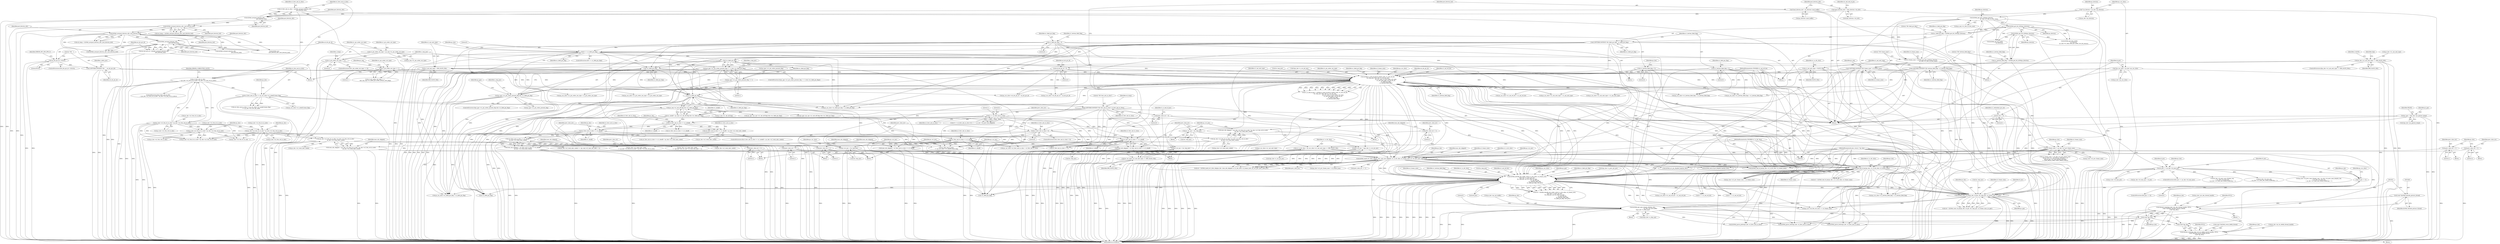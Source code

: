 digraph "0_Android_a78887bcffbc2995cf9ed72e0697acf560875e9e_2@API" {
"1001642" [label="(Call,ithread_create(ps_dec->pv_dec_thread_handle, NULL,\n (void *)ih264d_decode_picture_thread,\n (void *)ps_dec))"];
"1001647" [label="(Call,(void *)ih264d_decode_picture_thread)"];
"1001650" [label="(Call,(void *)ps_dec)"];
"1001595" [label="(Call,ih264d_get_next_display_field(ps_dec,\n                                          ps_dec->ps_out_buffer,\n &(ps_dec->s_disp_op)))"];
"1001231" [label="(Call,ih264d_end_of_pic(ps_dec, u1_is_idr_slice, u2_frame_num))"];
"1001043" [label="(Call,ih264d_mark_err_slice_skip(ps_dec, num_mb_skipped, u1_is_idr_slice, u2_frame_num, ps_cur_poc, prev_slice_err))"];
"1000165" [label="(MethodParameterIn,dec_struct_t *ps_dec)"];
"1000869" [label="(Call,num_mb_skipped = (ps_dec->u2_frm_ht_in_mbs * ps_dec->u2_frm_wd_in_mbs)\n - ps_dec->u2_total_mbs_coded)"];
"1000871" [label="(Call,(ps_dec->u2_frm_ht_in_mbs * ps_dec->u2_frm_wd_in_mbs)\n - ps_dec->u2_total_mbs_coded)"];
"1000872" [label="(Call,ps_dec->u2_frm_ht_in_mbs * ps_dec->u2_frm_wd_in_mbs)"];
"1000243" [label="(Call,ps_dec->u2_frm_ht_in_mbs * ps_dec->u2_frm_wd_in_mbs)"];
"1000972" [label="(Call,num_mb_skipped = u2_first_mb_in_slice << u1_mbaff)"];
"1000974" [label="(Call,u2_first_mb_in_slice << u1_mbaff)"];
"1000278" [label="(Call,COPYTHECONTEXT(\"SH: first_mb_in_slice\",u2_first_mb_in_slice))"];
"1000256" [label="(Call,u2_first_mb_in_slice << ps_cur_slice->u1_mbaff_frame_flag)"];
"1000241" [label="(Call,u2_first_mb_in_slice\n > (ps_dec->u2_frm_ht_in_mbs * ps_dec->u2_frm_wd_in_mbs))"];
"1000235" [label="(Call,u2_first_mb_in_slice = ih264d_uev(pu4_bitstrm_ofst,\n                                     pu4_bitstrm_buf))"];
"1000237" [label="(Call,ih264d_uev(pu4_bitstrm_ofst,\n                                     pu4_bitstrm_buf))"];
"1000209" [label="(Call,*pu4_bitstrm_ofst = &ps_bitstrm->u4_ofst)"];
"1000203" [label="(Call,*pu4_bitstrm_buf = ps_bitstrm->pu4_buffer)"];
"1000379" [label="(Call,0 == u2_first_mb_in_slice)"];
"1000795" [label="(Call,u1_mbaff = ps_seq->u1_mb_aff_flag && (!u1_field_pic_flag))"];
"1000797" [label="(Call,ps_seq->u1_mb_aff_flag && (!u1_field_pic_flag))"];
"1000801" [label="(Call,!u1_field_pic_flag)"];
"1000638" [label="(Call,!u1_field_pic_flag)"];
"1000491" [label="(Call,COPYTHECONTEXT(\"SH: field_pic_flag\", u1_field_pic_flag))"];
"1000487" [label="(Call,u1_field_pic_flag = ih264d_get_bit_h264(ps_bitstrm))"];
"1000489" [label="(Call,ih264d_get_bit_h264(ps_bitstrm))"];
"1000473" [label="(Call,ih264d_get_bits_h264(ps_bitstrm,\n                                         ps_seq->u1_bits_in_frm_num))"];
"1000168" [label="(Call,* ps_bitstrm = ps_dec->ps_bitstrm)"];
"1000525" [label="(Call,u1_field_pic_flag = 0)"];
"1000545" [label="(Call,0 == u1_field_pic_flag)"];
"1000698" [label="(Call,!u1_field_pic_flag)"];
"1000750" [label="(Call,ih264d_is_end_of_pic(u2_frame_num, u1_nal_ref_idc,\n &s_tmp_poc, &ps_dec->s_cur_pic_poc,\n                                            ps_cur_slice, u1_pic_order_cnt_type,\n                                            u1_nal_unit_type, u4_idr_pic_id,\n                                            u1_field_pic_flag,\n                                            u1_bottom_field_flag))"];
"1000478" [label="(Call,COPYTHECONTEXT(\"SH: frame_num\", u2_frame_num))"];
"1000471" [label="(Call,u2_frame_num = ih264d_get_bits_h264(ps_bitstrm,\n                                         ps_seq->u1_bits_in_frm_num))"];
"1000164" [label="(MethodParameterIn,UWORD8 u1_nal_ref_idc)"];
"1000176" [label="(Call,*ps_cur_slice = ps_dec->ps_cur_slice)"];
"1000669" [label="(Call,u1_pic_order_cnt_type == 1)"];
"1000598" [label="(Call,u1_pic_order_cnt_type == 0)"];
"1000592" [label="(Call,u1_pic_order_cnt_type = ps_seq->u1_pic_order_cnt_type)"];
"1000556" [label="(Call,u1_nal_unit_type = IDR_SLICE_NAL)"];
"1000336" [label="(Call,ps_dec->u1_nal_unit_type == IDR_SLICE_NAL)"];
"1000538" [label="(Call,u1_nal_unit_type = SLICE_NAL)"];
"1000570" [label="(Call,COPYTHECONTEXT(\"SH:  \", u4_idr_pic_id))"];
"1000565" [label="(Call,u4_idr_pic_id > 65535)"];
"1000559" [label="(Call,u4_idr_pic_id = ih264d_uev(pu4_bitstrm_ofst,\n                                   pu4_bitstrm_buf))"];
"1000561" [label="(Call,ih264d_uev(pu4_bitstrm_ofst,\n                                   pu4_bitstrm_buf))"];
"1000424" [label="(Call,ih264d_uev(pu4_bitstrm_ofst, pu4_bitstrm_buf))"];
"1000283" [label="(Call,ih264d_uev(pu4_bitstrm_ofst, pu4_bitstrm_buf))"];
"1000196" [label="(Call,u4_idr_pic_id = 0)"];
"1000511" [label="(Call,COPYTHECONTEXT(\"SH: bottom_field_flag\", u1_bottom_field_flag))"];
"1000507" [label="(Call,u1_bottom_field_flag = ih264d_get_bit_h264(ps_bitstrm))"];
"1000509" [label="(Call,ih264d_get_bit_h264(ps_bitstrm))"];
"1000494" [label="(Call,u1_bottom_field_flag = 0)"];
"1000528" [label="(Call,u1_bottom_field_flag = 0)"];
"1000632" [label="(Call,(ps_pps->u1_pic_order_present_flag == 1) && (!u1_field_pic_flag))"];
"1000633" [label="(Call,ps_pps->u1_pic_order_present_flag == 1)"];
"1000694" [label="(Call,ps_pps->u1_pic_order_present_flag && !u1_field_pic_flag)"];
"1000982" [label="(Call,num_mb_skipped = (ps_dec->u2_frm_ht_in_mbs * ps_dec->u2_frm_wd_in_mbs)\n - ps_dec->u2_total_mbs_coded)"];
"1000984" [label="(Call,(ps_dec->u2_frm_ht_in_mbs * ps_dec->u2_frm_wd_in_mbs)\n - ps_dec->u2_total_mbs_coded)"];
"1000985" [label="(Call,ps_dec->u2_frm_ht_in_mbs * ps_dec->u2_frm_wd_in_mbs)"];
"1000911" [label="(Call,num_mb_skipped = u2_first_mb_in_slice << u1_mbaff)"];
"1000913" [label="(Call,u2_first_mb_in_slice << u1_mbaff)"];
"1000904" [label="(Call,u2_first_mb_in_slice > 0)"];
"1001013" [label="(Call,num_mb_skipped = (u2_first_mb_in_slice << u1_mbaff)\n - ps_dec->u2_total_mbs_coded)"];
"1001015" [label="(Call,(u2_first_mb_in_slice << u1_mbaff)\n - ps_dec->u2_total_mbs_coded)"];
"1001016" [label="(Call,u2_first_mb_in_slice << u1_mbaff)"];
"1001003" [label="(Call,u2_first_mb_in_slice << u1_mbaff)"];
"1001002" [label="(Call,(u2_first_mb_in_slice << u1_mbaff) > ps_dec->u2_total_mbs_coded)"];
"1000888" [label="(Call,u1_is_idr_slice = ps_cur_slice->u1_nal_unit_type == IDR_SLICE_NAL)"];
"1000890" [label="(Call,ps_cur_slice->u1_nal_unit_type == IDR_SLICE_NAL)"];
"1000163" [label="(MethodParameterIn,UWORD8 u1_is_idr_slice)"];
"1000815" [label="(Call,u2_frame_num != ps_dec->u2_prv_frame_num)"];
"1000995" [label="(Call,ps_cur_poc = &s_tmp_poc)"];
"1000882" [label="(Call,ps_cur_poc = &ps_dec->s_cur_pic_poc)"];
"1001022" [label="(Call,ps_cur_poc = &s_tmp_poc)"];
"1000916" [label="(Call,ps_cur_poc = &s_tmp_poc)"];
"1000849" [label="(Call,prev_slice_err = 2)"];
"1000979" [label="(Call,prev_slice_err = 2)"];
"1000803" [label="(Call,prev_slice_err = 0)"];
"1001010" [label="(Call,prev_slice_err = 2)"];
"1000969" [label="(Call,prev_slice_err = 1)"];
"1000844" [label="(Call,prev_slice_err = 1)"];
"1000908" [label="(Call,prev_slice_err = 1)"];
"1001576" [label="(Call,ih264d_start_of_pic(ps_dec, i4_poc, &s_tmp_poc, u2_frame_num, ps_pps))"];
"1001386" [label="(Call,i4_poc == 0)"];
"1001375" [label="(Call,i4_poc >= ps_dec->i4_max_poc)"];
"1000184" [label="(Call,i4_poc = 0)"];
"1001352" [label="(Call,ih264d_decode_pic_order_cnt(u1_is_idr_slice, u2_frame_num,\n &ps_dec->s_prev_pic_poc,\n &s_tmp_poc, ps_cur_slice, ps_pps,\n                                          u1_nal_ref_idc,\n                                          u1_bottom_field_flag,\n                                          u1_field_pic_flag, &i4_poc))"];
"1000436" [label="(Call,ps_pps = &ps_dec->ps_pps[u4_temp])"];
"1001686" [label="(Call,ithread_create(ps_dec->pv_bs_deblk_thread_handle, NULL,\n (void *)ih264d_recon_deblk_thread,\n (void *)ps_dec))"];
"1000869" [label="(Call,num_mb_skipped = (ps_dec->u2_frm_ht_in_mbs * ps_dec->u2_frm_wd_in_mbs)\n - ps_dec->u2_total_mbs_coded)"];
"1000823" [label="(Identifier,ps_dec)"];
"1000638" [label="(Call,!u1_field_pic_flag)"];
"1000930" [label="(Call,ps_cur_slice->u1_bottom_field_flag = u1_bottom_field_flag)"];
"1000693" [label="(ControlStructure,if(ps_pps->u1_pic_order_present_flag && !u1_field_pic_flag))"];
"1001462" [label="(Call,ps_cur_slice->u1_nal_unit_type = u1_nal_unit_type)"];
"1000978" [label="(Block,)"];
"1000925" [label="(Call,ps_cur_slice->u1_field_pic_flag = u1_field_pic_flag)"];
"1000243" [label="(Call,ps_dec->u2_frm_ht_in_mbs * ps_dec->u2_frm_wd_in_mbs)"];
"1001005" [label="(Identifier,u1_mbaff)"];
"1000507" [label="(Call,u1_bottom_field_flag = ih264d_get_bit_h264(ps_bitstrm))"];
"1001582" [label="(Identifier,ps_pps)"];
"1001016" [label="(Call,u2_first_mb_in_slice << u1_mbaff)"];
"1000904" [label="(Call,u2_first_mb_in_slice > 0)"];
"1000354" [label="(Identifier,I_SLICE)"];
"1000545" [label="(Call,0 == u1_field_pic_flag)"];
"1001937" [label="(Call,ps_dec->u2_frm_ht_in_mbs - 1)"];
"1000475" [label="(Call,ps_seq->u1_bits_in_frm_num)"];
"1001071" [label="(Call,ps_dec->u2_prv_frame_num = u2_frame_num)"];
"1000815" [label="(Call,u2_frame_num != ps_dec->u2_prv_frame_num)"];
"1001007" [label="(Identifier,ps_dec)"];
"1001699" [label="(Identifier,ps_dec)"];
"1000997" [label="(Call,&s_tmp_poc)"];
"1000203" [label="(Call,*pu4_bitstrm_buf = ps_bitstrm->pu4_buffer)"];
"1000281" [label="(Call,u4_temp = ih264d_uev(pu4_bitstrm_ofst, pu4_bitstrm_buf))"];
"1001011" [label="(Identifier,prev_slice_err)"];
"1000817" [label="(Call,ps_dec->u2_prv_frame_num)"];
"1000478" [label="(Call,COPYTHECONTEXT(\"SH: frame_num\", u2_frame_num))"];
"1001100" [label="(Call,ps_dec->u2_frm_ht_in_mbs * ps_dec->u2_frm_wd_in_mbs)"];
"1000974" [label="(Call,u2_first_mb_in_slice << u1_mbaff)"];
"1000198" [label="(Literal,0)"];
"1000643" [label="(Identifier,s_tmp_poc)"];
"1001642" [label="(Call,ithread_create(ps_dec->pv_dec_thread_handle, NULL,\n (void *)ih264d_decode_picture_thread,\n (void *)ps_dec))"];
"1000525" [label="(Call,u1_field_pic_flag = 0)"];
"1000513" [label="(Identifier,u1_bottom_field_flag)"];
"1001477" [label="(Call,ps_cur_slice->u1_pic_order_cnt_type = u1_pic_order_cnt_type)"];
"1001020" [label="(Identifier,ps_dec)"];
"1000845" [label="(Identifier,prev_slice_err)"];
"1000284" [label="(Identifier,pu4_bitstrm_ofst)"];
"1001362" [label="(Identifier,ps_pps)"];
"1001430" [label="(Call,ps_cur_slice->u4_idr_pic_id = u4_idr_pic_id)"];
"1000526" [label="(Identifier,u1_field_pic_flag)"];
"1001018" [label="(Identifier,u1_mbaff)"];
"1000496" [label="(Literal,0)"];
"1001817" [label="(Call,0 == u1_nal_ref_idc)"];
"1000637" [label="(Literal,1)"];
"1001577" [label="(Identifier,ps_dec)"];
"1000748" [label="(Call,i1_is_end_of_poc = ih264d_is_end_of_pic(u2_frame_num, u1_nal_ref_idc,\n &s_tmp_poc, &ps_dec->s_cur_pic_poc,\n                                            ps_cur_slice, u1_pic_order_cnt_type,\n                                            u1_nal_unit_type, u4_idr_pic_id,\n                                            u1_field_pic_flag,\n                                            u1_bottom_field_flag))"];
"1000995" [label="(Call,ps_cur_poc = &s_tmp_poc)"];
"1001043" [label="(Call,ih264d_mark_err_slice_skip(ps_dec, num_mb_skipped, u1_is_idr_slice, u2_frame_num, ps_cur_poc, prev_slice_err))"];
"1000236" [label="(Identifier,u2_first_mb_in_slice)"];
"1000280" [label="(Identifier,u2_first_mb_in_slice)"];
"1000908" [label="(Call,prev_slice_err = 1)"];
"1001600" [label="(Call,&(ps_dec->s_disp_op))"];
"1000558" [label="(Identifier,IDR_SLICE_NAL)"];
"1000559" [label="(Call,u4_idr_pic_id = ih264d_uev(pu4_bitstrm_ofst,\n                                   pu4_bitstrm_buf))"];
"1000906" [label="(Literal,0)"];
"1000489" [label="(Call,ih264d_get_bit_h264(ps_bitstrm))"];
"1000488" [label="(Identifier,u1_field_pic_flag)"];
"1000594" [label="(Call,ps_seq->u1_pic_order_cnt_type)"];
"1000283" [label="(Call,ih264d_uev(pu4_bitstrm_ofst, pu4_bitstrm_buf))"];
"1001044" [label="(Identifier,ps_dec)"];
"1000952" [label="(Call,ps_cur_slice->u1_nal_ref_idc = u1_nal_ref_idc)"];
"1000905" [label="(Identifier,u2_first_mb_in_slice)"];
"1000699" [label="(Identifier,u1_field_pic_flag)"];
"1001392" [label="(Identifier,ps_dec)"];
"1001440" [label="(Call,ps_cur_slice->u1_field_pic_flag = u1_field_pic_flag)"];
"1000383" [label="(Literal,1)"];
"1000698" [label="(Call,!u1_field_pic_flag)"];
"1000340" [label="(Identifier,IDR_SLICE_NAL)"];
"1000808" [label="(Identifier,i1_is_end_of_poc)"];
"1000894" [label="(Identifier,IDR_SLICE_NAL)"];
"1000177" [label="(Identifier,ps_cur_slice)"];
"1001374" [label="(ControlStructure,if(i4_poc >= ps_dec->i4_max_poc))"];
"1001596" [label="(Identifier,ps_dec)"];
"1000986" [label="(Call,ps_dec->u2_frm_ht_in_mbs)"];
"1000761" [label="(Identifier,u1_nal_unit_type)"];
"1000992" [label="(Call,ps_dec->u2_total_mbs_coded)"];
"1000562" [label="(Identifier,pu4_bitstrm_ofst)"];
"1000278" [label="(Call,COPYTHECONTEXT(\"SH: first_mb_in_slice\",u2_first_mb_in_slice))"];
"1000816" [label="(Identifier,u2_frame_num)"];
"1000524" [label="(Block,)"];
"1000256" [label="(Call,u2_first_mb_in_slice << ps_cur_slice->u1_mbaff_frame_flag)"];
"1000918" [label="(Call,&s_tmp_poc)"];
"1000381" [label="(Identifier,u2_first_mb_in_slice)"];
"1001001" [label="(ControlStructure,if((u2_first_mb_in_slice << u1_mbaff) > ps_dec->u2_total_mbs_coded))"];
"1000285" [label="(Identifier,pu4_bitstrm_buf)"];
"1001365" [label="(Identifier,u1_field_pic_flag)"];
"1000539" [label="(Identifier,u1_nal_unit_type)"];
"1001652" [label="(Identifier,ps_dec)"];
"1001594" [label="(Block,)"];
"1000656" [label="(Identifier,s_tmp_poc)"];
"1000913" [label="(Call,u2_first_mb_in_slice << u1_mbaff)"];
"1001382" [label="(Identifier,ps_dec)"];
"1001386" [label="(Call,i4_poc == 0)"];
"1001009" [label="(Block,)"];
"1001687" [label="(Call,ps_dec->pv_bs_deblk_thread_handle)"];
"1001415" [label="(Identifier,ps_cur_slice)"];
"1000282" [label="(Identifier,u4_temp)"];
"1000753" [label="(Call,&s_tmp_poc)"];
"1000571" [label="(Literal,\"SH:  \")"];
"1000907" [label="(Block,)"];
"1000973" [label="(Identifier,num_mb_skipped)"];
"1001233" [label="(Identifier,u1_is_idr_slice)"];
"1000917" [label="(Identifier,ps_cur_poc)"];
"1001029" [label="(Call,u2_first_mb_in_slice << u1_mbaff)"];
"1000797" [label="(Call,ps_seq->u1_mb_aff_flag && (!u1_field_pic_flag))"];
"1000379" [label="(Call,0 == u2_first_mb_in_slice)"];
"1000547" [label="(Identifier,u1_field_pic_flag)"];
"1001579" [label="(Call,&s_tmp_poc)"];
"1001650" [label="(Call,(void *)ps_dec)"];
"1001606" [label="(Literal,0)"];
"1001355" [label="(Call,&ps_dec->s_prev_pic_poc)"];
"1000569" [label="(Identifier,ERROR_INV_SPS_PPS_T)"];
"1000495" [label="(Identifier,u1_bottom_field_flag)"];
"1000795" [label="(Call,u1_mbaff = ps_seq->u1_mb_aff_flag && (!u1_field_pic_flag))"];
"1000855" [label="(Identifier,ps_dec)"];
"1000764" [label="(Identifier,u1_bottom_field_flag)"];
"1001595" [label="(Call,ih264d_get_next_display_field(ps_dec,\n                                          ps_dec->ps_out_buffer,\n &(ps_dec->s_disp_op)))"];
"1001680" [label="(Block,)"];
"1000876" [label="(Call,ps_dec->u2_frm_wd_in_mbs)"];
"1000551" [label="(Identifier,ps_dec)"];
"1000993" [label="(Identifier,ps_dec)"];
"1000566" [label="(Identifier,u4_idr_pic_id)"];
"1001045" [label="(Identifier,num_mb_skipped)"];
"1000922" [label="(Identifier,ps_cur_slice)"];
"1001124" [label="(Call,ih264d_err_pic_dispbuf_mgr(ps_dec))"];
"1000255" [label="(Call,(u2_first_mb_in_slice << ps_cur_slice->u1_mbaff_frame_flag)\n <= ps_dec->u2_cur_mb_addr)"];
"1000335" [label="(ControlStructure,if(ps_dec->u1_nal_unit_type == IDR_SLICE_NAL))"];
"1000336" [label="(Call,ps_dec->u1_nal_unit_type == IDR_SLICE_NAL)"];
"1000909" [label="(Identifier,prev_slice_err)"];
"1000561" [label="(Call,ih264d_uev(pu4_bitstrm_ofst,\n                                   pu4_bitstrm_buf))"];
"1001570" [label="(Call,u2_first_mb_in_slice == 0)"];
"1000499" [label="(Block,)"];
"1000645" [label="(Call,ih264d_sev(\n                            pu4_bitstrm_ofst, pu4_bitstrm_buf))"];
"1000486" [label="(Block,)"];
"1000846" [label="(Literal,1)"];
"1000910" [label="(Literal,1)"];
"1000968" [label="(Block,)"];
"1001472" [label="(Call,ps_cur_slice->u1_nal_ref_idc = u1_nal_ref_idc)"];
"1001023" [label="(Identifier,ps_cur_poc)"];
"1000244" [label="(Call,ps_dec->u2_frm_ht_in_mbs)"];
"1000970" [label="(Identifier,prev_slice_err)"];
"1000204" [label="(Identifier,pu4_bitstrm_buf)"];
"1000972" [label="(Call,num_mb_skipped = u2_first_mb_in_slice << u1_mbaff)"];
"1000176" [label="(Call,*ps_cur_slice = ps_dec->ps_cur_slice)"];
"1001024" [label="(Call,&s_tmp_poc)"];
"1000474" [label="(Identifier,ps_bitstrm)"];
"1000633" [label="(Call,ps_pps->u1_pic_order_present_flag == 1)"];
"1001350" [label="(Call,ret = ih264d_decode_pic_order_cnt(u1_is_idr_slice, u2_frame_num,\n &ps_dec->s_prev_pic_poc,\n &s_tmp_poc, ps_cur_slice, ps_pps,\n                                          u1_nal_ref_idc,\n                                          u1_bottom_field_flag,\n                                          u1_field_pic_flag, &i4_poc))"];
"1001017" [label="(Identifier,u2_first_mb_in_slice)"];
"1001375" [label="(Call,i4_poc >= ps_dec->i4_max_poc)"];
"1000473" [label="(Call,ih264d_get_bits_h264(ps_bitstrm,\n                                         ps_seq->u1_bits_in_frm_num))"];
"1000437" [label="(Identifier,ps_pps)"];
"1000511" [label="(Call,COPYTHECONTEXT(\"SH: bottom_field_flag\", u1_bottom_field_flag))"];
"1001643" [label="(Call,ps_dec->pv_dec_thread_handle)"];
"1000240" [label="(ControlStructure,if(u2_first_mb_in_slice\n > (ps_dec->u2_frm_ht_in_mbs * ps_dec->u2_frm_wd_in_mbs)))"];
"1000235" [label="(Call,u2_first_mb_in_slice = ih264d_uev(pu4_bitstrm_ofst,\n                                     pu4_bitstrm_buf))"];
"1000425" [label="(Identifier,pu4_bitstrm_ofst)"];
"1001014" [label="(Identifier,num_mb_skipped)"];
"1000472" [label="(Identifier,u2_frame_num)"];
"1000755" [label="(Call,&ps_dec->s_cur_pic_poc)"];
"1001066" [label="(Call,ps_cur_slice->u1_bottom_field_flag = u1_bottom_field_flag)"];
"1000980" [label="(Identifier,prev_slice_err)"];
"1001366" [label="(Call,&i4_poc)"];
"1000804" [label="(Identifier,prev_slice_err)"];
"1001694" [label="(Call,(void *)ps_dec)"];
"1001802" [label="(Call,0 == u1_nal_ref_idc)"];
"1000572" [label="(Identifier,u4_idr_pic_id)"];
"1000669" [label="(Call,u1_pic_order_cnt_type == 1)"];
"1002529" [label="(Call,ps_dec->u2_total_mbs_coded >= (ps_seq->u2_max_mb_addr + 1))"];
"1000492" [label="(Literal,\"SH: field_pic_flag\")"];
"1000438" [label="(Call,&ps_dec->ps_pps[u4_temp])"];
"1000510" [label="(Identifier,ps_bitstrm)"];
"1000512" [label="(Literal,\"SH: bottom_field_flag\")"];
"1000480" [label="(Identifier,u2_frame_num)"];
"1001084" [label="(Call,prev_slice_err == 2)"];
"1001354" [label="(Identifier,u2_frame_num)"];
"1000533" [label="(Identifier,ps_dec)"];
"1000493" [label="(Identifier,u1_field_pic_flag)"];
"1000632" [label="(Call,(ps_pps->u1_pic_order_present_flag == 1) && (!u1_field_pic_flag))"];
"1000279" [label="(Literal,\"SH: first_mb_in_slice\")"];
"1000226" [label="(Identifier,u4_call_end_of_pic)"];
"1000882" [label="(Call,ps_cur_poc = &ps_dec->s_cur_pic_poc)"];
"1000604" [label="(Call,ih264d_get_bits_h264(\n                        ps_bitstrm,\n                        ps_seq->u1_log2_max_pic_order_cnt_lsb_minus))"];
"1000530" [label="(Literal,0)"];
"1001213" [label="(Call,ih264d_end_of_pic(ps_dec, u1_is_idr_slice, u2_frame_num))"];
"1000205" [label="(Call,ps_bitstrm->pu4_buffer)"];
"1000916" [label="(Call,ps_cur_poc = &s_tmp_poc)"];
"1000185" [label="(Identifier,i4_poc)"];
"1000695" [label="(Call,ps_pps->u1_pic_order_present_flag)"];
"1000238" [label="(Identifier,pu4_bitstrm_ofst)"];
"1000570" [label="(Call,COPYTHECONTEXT(\"SH:  \", u4_idr_pic_id))"];
"1000760" [label="(Identifier,u1_pic_order_cnt_type)"];
"1001047" [label="(Identifier,u2_frame_num)"];
"1000197" [label="(Identifier,u4_idr_pic_id)"];
"1001686" [label="(Call,ithread_create(ps_dec->pv_bs_deblk_thread_handle, NULL,\n (void *)ih264d_recon_deblk_thread,\n (void *)ps_dec))"];
"1000873" [label="(Call,ps_dec->u2_frm_ht_in_mbs)"];
"1000163" [label="(MethodParameterIn,UWORD8 u1_is_idr_slice)"];
"1001003" [label="(Call,u2_first_mb_in_slice << u1_mbaff)"];
"1002443" [label="(Call,ih264d_parse_pslice(ps_dec, u2_first_mb_in_slice))"];
"1000565" [label="(Call,u4_idr_pic_id > 65535)"];
"1002571" [label="(MethodReturn,WORD32)"];
"1000957" [label="(Call,ps_cur_slice->u1_pic_order_cnt_type = u1_pic_order_cnt_type)"];
"1001555" [label="(Call,!u1_field_pic_flag)"];
"1000247" [label="(Call,ps_dec->u2_frm_wd_in_mbs)"];
"1000843" [label="(Block,)"];
"1000996" [label="(Identifier,ps_cur_poc)"];
"1000683" [label="(Call,ih264d_sev(pu4_bitstrm_ofst,\n                                                         pu4_bitstrm_buf))"];
"1000870" [label="(Identifier,num_mb_skipped)"];
"1001004" [label="(Identifier,u2_first_mb_in_slice)"];
"1001232" [label="(Identifier,ps_dec)"];
"1000184" [label="(Call,i4_poc = 0)"];
"1001641" [label="(Block,)"];
"1000634" [label="(Call,ps_pps->u1_pic_order_present_flag)"];
"1001549" [label="(Call,(ps_pps->ps_sps->u1_mb_aff_flag) && (!u1_field_pic_flag))"];
"1001581" [label="(Identifier,u2_frame_num)"];
"1000912" [label="(Identifier,num_mb_skipped)"];
"1000242" [label="(Identifier,u2_first_mb_in_slice)"];
"1000528" [label="(Call,u1_bottom_field_flag = 0)"];
"1000186" [label="(Literal,0)"];
"1000844" [label="(Call,prev_slice_err = 1)"];
"1000963" [label="(Block,)"];
"1001046" [label="(Identifier,u1_is_idr_slice)"];
"1001028" [label="(Call,(u2_first_mb_in_slice << u1_mbaff) < ps_dec->u2_total_mbs_coded)"];
"1000538" [label="(Call,u1_nal_unit_type = SLICE_NAL)"];
"1000527" [label="(Literal,0)"];
"1000603" [label="(Identifier,i_temp)"];
"1000971" [label="(Literal,1)"];
"1000600" [label="(Literal,0)"];
"1001578" [label="(Identifier,i4_poc)"];
"1000592" [label="(Call,u1_pic_order_cnt_type = ps_seq->u1_pic_order_cnt_type)"];
"1000763" [label="(Identifier,u1_field_pic_flag)"];
"1000903" [label="(ControlStructure,if(u2_first_mb_in_slice > 0))"];
"1001394" [label="(Call,ps_dec->i4_prev_max_display_seq\n + ps_dec->i4_max_poc\n + ps_dec->u1_max_dec_frame_buffering + 1)"];
"1000751" [label="(Identifier,u2_frame_num)"];
"1001766" [label="(Call,ps_err->u4_frm_sei_sync == u2_frame_num)"];
"1001398" [label="(Call,ps_dec->i4_max_poc\n + ps_dec->u1_max_dec_frame_buffering + 1)"];
"1000380" [label="(Literal,0)"];
"1000982" [label="(Call,num_mb_skipped = (ps_dec->u2_frm_ht_in_mbs * ps_dec->u2_frm_wd_in_mbs)\n - ps_dec->u2_total_mbs_coded)"];
"1000597" [label="(ControlStructure,if(u1_pic_order_cnt_type == 0))"];
"1000981" [label="(Literal,2)"];
"1000891" [label="(Call,ps_cur_slice->u1_nal_unit_type)"];
"1000704" [label="(Identifier,s_tmp_poc)"];
"1000724" [label="(Call,ih264d_uev(pu4_bitstrm_ofst, pu4_bitstrm_buf))"];
"1000166" [label="(Block,)"];
"1000975" [label="(Identifier,u2_first_mb_in_slice)"];
"1000942" [label="(Call,ps_cur_slice->u1_nal_unit_type = u1_nal_unit_type)"];
"1001387" [label="(Identifier,i4_poc)"];
"1000719" [label="(Identifier,ps_pps)"];
"1000914" [label="(Identifier,u2_first_mb_in_slice)"];
"1000911" [label="(Call,num_mb_skipped = u2_first_mb_in_slice << u1_mbaff)"];
"1001390" [label="(Call,ps_dec->i4_prev_max_display_seq = ps_dec->i4_prev_max_display_seq\n + ps_dec->i4_max_poc\n + ps_dec->u1_max_dec_frame_buffering + 1)"];
"1000196" [label="(Call,u4_idr_pic_id = 0)"];
"1001039" [label="(Identifier,prev_slice_err)"];
"1000833" [label="(Block,)"];
"1000436" [label="(Call,ps_pps = &ps_dec->ps_pps[u4_temp])"];
"1000252" [label="(Identifier,ERROR_CORRUPTED_SLICE)"];
"1000979" [label="(Call,prev_slice_err = 2)"];
"1000976" [label="(Identifier,u1_mbaff)"];
"1000750" [label="(Call,ih264d_is_end_of_pic(u2_frame_num, u1_nal_ref_idc,\n &s_tmp_poc, &ps_dec->s_cur_pic_poc,\n                                            ps_cur_slice, u1_pic_order_cnt_type,\n                                            u1_nal_unit_type, u4_idr_pic_id,\n                                            u1_field_pic_flag,\n                                            u1_bottom_field_flag))"];
"1000164" [label="(MethodParameterIn,UWORD8 u1_nal_ref_idc)"];
"1000920" [label="(Call,ps_cur_slice->u4_idr_pic_id = u4_idr_pic_id)"];
"1000509" [label="(Call,ih264d_get_bit_h264(ps_bitstrm))"];
"1000542" [label="(Identifier,u1_is_idr_slice)"];
"1000257" [label="(Identifier,u2_first_mb_in_slice)"];
"1000557" [label="(Identifier,u1_nal_unit_type)"];
"1000424" [label="(Call,ih264d_uev(pu4_bitstrm_ofst, pu4_bitstrm_buf))"];
"1000343" [label="(Identifier,skip)"];
"1001538" [label="(Call,!u1_field_pic_flag)"];
"1001646" [label="(Identifier,NULL)"];
"1000540" [label="(Identifier,SLICE_NAL)"];
"1000759" [label="(Identifier,ps_cur_slice)"];
"1001234" [label="(Identifier,u2_frame_num)"];
"1001863" [label="(Call,u2_first_mb_in_slice\n << ps_cur_slice->u1_mbaff_frame_flag)"];
"1000814" [label="(Call,u2_frame_num != ps_dec->u2_prv_frame_num\n && ps_dec->u1_top_bottom_decoded != 0\n && ps_dec->u1_top_bottom_decoded\n != (TOP_FIELD_ONLY | BOT_FIELD_ONLY))"];
"1001508" [label="(Call,ih264d_get_bit_h264(\n                        ps_bitstrm))"];
"1001574" [label="(Call,ret = ih264d_start_of_pic(ps_dec, i4_poc, &s_tmp_poc, u2_frame_num, ps_pps))"];
"1001576" [label="(Call,ih264d_start_of_pic(ps_dec, i4_poc, &s_tmp_poc, u2_frame_num, ps_pps))"];
"1000805" [label="(Literal,0)"];
"1000211" [label="(Call,&ps_bitstrm->u4_ofst)"];
"1000985" [label="(Call,ps_dec->u2_frm_ht_in_mbs * ps_dec->u2_frm_wd_in_mbs)"];
"1001532" [label="(Call,(ps_pps->ps_sps->u1_mb_aff_flag) && (!u1_field_pic_flag))"];
"1001364" [label="(Identifier,u1_bottom_field_flag)"];
"1001353" [label="(Identifier,u1_is_idr_slice)"];
"1000796" [label="(Identifier,u1_mbaff)"];
"1000803" [label="(Call,prev_slice_err = 0)"];
"1000984" [label="(Call,(ps_dec->u2_frm_ht_in_mbs * ps_dec->u2_frm_wd_in_mbs)\n - ps_dec->u2_total_mbs_coded)"];
"1001203" [label="(Call,ih264d_end_of_pic_dispbuf_mgr(ps_dec))"];
"1001445" [label="(Call,ps_cur_slice->u1_bottom_field_flag = u1_bottom_field_flag)"];
"1001229" [label="(Call,ret = ih264d_end_of_pic(ps_dec, u1_is_idr_slice, u2_frame_num))"];
"1000851" [label="(Literal,2)"];
"1000880" [label="(Identifier,ps_dec)"];
"1001376" [label="(Identifier,i4_poc)"];
"1000871" [label="(Call,(ps_dec->u2_frm_ht_in_mbs * ps_dec->u2_frm_wd_in_mbs)\n - ps_dec->u2_total_mbs_coded)"];
"1000484" [label="(Identifier,ps_seq)"];
"1000694" [label="(Call,ps_pps->u1_pic_order_present_flag && !u1_field_pic_flag)"];
"1000426" [label="(Identifier,pu4_bitstrm_buf)"];
"1001388" [label="(Literal,0)"];
"1001030" [label="(Identifier,u2_first_mb_in_slice)"];
"1001597" [label="(Call,ps_dec->ps_out_buffer)"];
"1000802" [label="(Identifier,u1_field_pic_flag)"];
"1002477" [label="(Call,ih264d_parse_bslice(ps_dec, u2_first_mb_in_slice))"];
"1000422" [label="(Call,u4_temp = ih264d_uev(pu4_bitstrm_ofst, pu4_bitstrm_buf))"];
"1001041" [label="(Call,ret = ih264d_mark_err_slice_skip(ps_dec, num_mb_skipped, u1_is_idr_slice, u2_frame_num, ps_cur_poc, prev_slice_err))"];
"1000490" [label="(Identifier,ps_bitstrm)"];
"1000491" [label="(Call,COPYTHECONTEXT(\"SH: field_pic_flag\", u1_field_pic_flag))"];
"1000165" [label="(MethodParameterIn,dec_struct_t *ps_dec)"];
"1000564" [label="(ControlStructure,if(u4_idr_pic_id > 65535))"];
"1000479" [label="(Literal,\"SH: frame_num\")"];
"1000210" [label="(Identifier,pu4_bitstrm_ofst)"];
"1001012" [label="(Literal,2)"];
"1000884" [label="(Call,&ps_dec->s_cur_pic_poc)"];
"1000262" [label="(Identifier,ps_dec)"];
"1000674" [label="(Identifier,ps_seq)"];
"1000668" [label="(Call,u1_pic_order_cnt_type == 1\n && (!ps_seq->u1_delta_pic_order_always_zero_flag))"];
"1000471" [label="(Call,u2_frame_num = ih264d_get_bits_h264(ps_bitstrm,\n                                         ps_seq->u1_bits_in_frm_num))"];
"1001647" [label="(Call,(void *)ih264d_decode_picture_thread)"];
"1000890" [label="(Call,ps_cur_slice->u1_nal_unit_type == IDR_SLICE_NAL)"];
"1000556" [label="(Call,u1_nal_unit_type = IDR_SLICE_NAL)"];
"1001359" [label="(Call,&s_tmp_poc)"];
"1001385" [label="(ControlStructure,if(i4_poc == 0))"];
"1000168" [label="(Call,* ps_bitstrm = ps_dec->ps_bitstrm)"];
"1001352" [label="(Call,ih264d_decode_pic_order_cnt(u1_is_idr_slice, u2_frame_num,\n &ps_dec->s_prev_pic_poc,\n &s_tmp_poc, ps_cur_slice, ps_pps,\n                                          u1_nal_ref_idc,\n                                          u1_bottom_field_flag,\n                                          u1_field_pic_flag, &i4_poc))"];
"1000508" [label="(Identifier,u1_bottom_field_flag)"];
"1000258" [label="(Call,ps_cur_slice->u1_mbaff_frame_flag)"];
"1001377" [label="(Call,ps_dec->i4_max_poc)"];
"1001019" [label="(Call,ps_dec->u2_total_mbs_coded)"];
"1001363" [label="(Identifier,u1_nal_ref_idc)"];
"1001096" [label="(Call,ps_dec->u2_total_mbs_coded\n >= ps_dec->u2_frm_ht_in_mbs * ps_dec->u2_frm_wd_in_mbs)"];
"1001380" [label="(Call,ps_dec->i4_max_poc = i4_poc)"];
"1000241" [label="(Call,u2_first_mb_in_slice\n > (ps_dec->u2_frm_ht_in_mbs * ps_dec->u2_frm_wd_in_mbs))"];
"1000543" [label="(Block,)"];
"1000563" [label="(Identifier,pu4_bitstrm_buf)"];
"1000178" [label="(Call,ps_dec->ps_cur_slice)"];
"1000883" [label="(Identifier,ps_cur_poc)"];
"1001002" [label="(Call,(u2_first_mb_in_slice << u1_mbaff) > ps_dec->u2_total_mbs_coded)"];
"1000762" [label="(Identifier,u4_idr_pic_id)"];
"1001655" [label="(Identifier,ps_dec)"];
"1000529" [label="(Identifier,u1_bottom_field_flag)"];
"1000544" [label="(ControlStructure,if(0 == u1_field_pic_flag))"];
"1001049" [label="(Identifier,prev_slice_err)"];
"1000170" [label="(Call,ps_dec->ps_bitstrm)"];
"1000337" [label="(Call,ps_dec->u1_nal_unit_type)"];
"1000546" [label="(Literal,0)"];
"1000983" [label="(Identifier,num_mb_skipped)"];
"1000498" [label="(Identifier,u1_field_pic_flag)"];
"1000639" [label="(Identifier,u1_field_pic_flag)"];
"1000915" [label="(Identifier,u1_mbaff)"];
"1000169" [label="(Identifier,ps_bitstrm)"];
"1001006" [label="(Call,ps_dec->u2_total_mbs_coded)"];
"1001013" [label="(Call,num_mb_skipped = (u2_first_mb_in_slice << u1_mbaff)\n - ps_dec->u2_total_mbs_coded)"];
"1000849" [label="(Call,prev_slice_err = 2)"];
"1000801" [label="(Call,!u1_field_pic_flag)"];
"1000850" [label="(Identifier,prev_slice_err)"];
"1000752" [label="(Identifier,u1_nal_ref_idc)"];
"1001048" [label="(Identifier,ps_cur_poc)"];
"1001231" [label="(Call,ih264d_end_of_pic(ps_dec, u1_is_idr_slice, u2_frame_num))"];
"1000446" [label="(Identifier,FALSE)"];
"1000989" [label="(Call,ps_dec->u2_frm_wd_in_mbs)"];
"1000192" [label="(Identifier,u1_redundant_pic_cnt)"];
"1000879" [label="(Call,ps_dec->u2_total_mbs_coded)"];
"1000889" [label="(Identifier,u1_is_idr_slice)"];
"1000848" [label="(Block,)"];
"1001168" [label="(Call,ps_dec->u2_total_mbs_coded\n == (ps_dec->ps_cur_sps->u2_max_mb_addr + 1))"];
"1001690" [label="(Identifier,NULL)"];
"1000798" [label="(Call,ps_seq->u1_mb_aff_flag)"];
"1000593" [label="(Identifier,u1_pic_order_cnt_type)"];
"1000237" [label="(Call,ih264d_uev(pu4_bitstrm_ofst,\n                                     pu4_bitstrm_buf))"];
"1000209" [label="(Call,*pu4_bitstrm_ofst = &ps_bitstrm->u4_ofst)"];
"1001022" [label="(Call,ps_cur_poc = &s_tmp_poc)"];
"1001435" [label="(Call,ps_cur_slice->u2_first_mb_in_slice = u2_first_mb_in_slice)"];
"1000631" [label="(ControlStructure,if((ps_pps->u1_pic_order_present_flag == 1) && (!u1_field_pic_flag)))"];
"1002408" [label="(Call,ih264d_parse_islice(ps_dec, u2_first_mb_in_slice))"];
"1000494" [label="(Call,u1_bottom_field_flag = 0)"];
"1000599" [label="(Identifier,u1_pic_order_cnt_type)"];
"1001244" [label="(Call,ps_dec->u2_prv_frame_num = u2_frame_num)"];
"1001010" [label="(Call,prev_slice_err = 2)"];
"1000567" [label="(Literal,65535)"];
"1001361" [label="(Identifier,ps_cur_slice)"];
"1000872" [label="(Call,ps_dec->u2_frm_ht_in_mbs * ps_dec->u2_frm_wd_in_mbs)"];
"1000671" [label="(Literal,1)"];
"1000575" [label="(Identifier,i_delta_poc)"];
"1000560" [label="(Identifier,u4_idr_pic_id)"];
"1000888" [label="(Call,u1_is_idr_slice = ps_cur_slice->u1_nal_unit_type == IDR_SLICE_NAL)"];
"1000378" [label="(Call,(0 == u2_first_mb_in_slice) && (1 == ps_dec->u4_prev_nal_skipped))"];
"1001649" [label="(Identifier,ih264d_decode_picture_thread)"];
"1001691" [label="(Call,(void *)ih264d_recon_deblk_thread)"];
"1000969" [label="(Call,prev_slice_err = 1)"];
"1000239" [label="(Identifier,pu4_bitstrm_buf)"];
"1000487" [label="(Call,u1_field_pic_flag = ih264d_get_bit_h264(ps_bitstrm))"];
"1000670" [label="(Identifier,u1_pic_order_cnt_type)"];
"1000598" [label="(Call,u1_pic_order_cnt_type == 0)"];
"1001015" [label="(Call,(u2_first_mb_in_slice << u1_mbaff)\n - ps_dec->u2_total_mbs_coded)"];
"1001642" -> "1001641"  [label="AST: "];
"1001642" -> "1001650"  [label="CFG: "];
"1001643" -> "1001642"  [label="AST: "];
"1001646" -> "1001642"  [label="AST: "];
"1001647" -> "1001642"  [label="AST: "];
"1001650" -> "1001642"  [label="AST: "];
"1001655" -> "1001642"  [label="CFG: "];
"1001642" -> "1002571"  [label="DDG: "];
"1001642" -> "1002571"  [label="DDG: "];
"1001642" -> "1002571"  [label="DDG: "];
"1001642" -> "1002571"  [label="DDG: "];
"1001642" -> "1002571"  [label="DDG: "];
"1001647" -> "1001642"  [label="DDG: "];
"1001650" -> "1001642"  [label="DDG: "];
"1001642" -> "1001686"  [label="DDG: "];
"1001647" -> "1001649"  [label="CFG: "];
"1001648" -> "1001647"  [label="AST: "];
"1001649" -> "1001647"  [label="AST: "];
"1001651" -> "1001647"  [label="CFG: "];
"1001647" -> "1002571"  [label="DDG: "];
"1001650" -> "1001652"  [label="CFG: "];
"1001651" -> "1001650"  [label="AST: "];
"1001652" -> "1001650"  [label="AST: "];
"1001650" -> "1002571"  [label="DDG: "];
"1001595" -> "1001650"  [label="DDG: "];
"1000165" -> "1001650"  [label="DDG: "];
"1001650" -> "1001694"  [label="DDG: "];
"1001650" -> "1002408"  [label="DDG: "];
"1001650" -> "1002443"  [label="DDG: "];
"1001650" -> "1002477"  [label="DDG: "];
"1001595" -> "1001594"  [label="AST: "];
"1001595" -> "1001600"  [label="CFG: "];
"1001596" -> "1001595"  [label="AST: "];
"1001597" -> "1001595"  [label="AST: "];
"1001600" -> "1001595"  [label="AST: "];
"1001606" -> "1001595"  [label="CFG: "];
"1001595" -> "1002571"  [label="DDG: "];
"1001595" -> "1002571"  [label="DDG: "];
"1001595" -> "1002571"  [label="DDG: "];
"1001595" -> "1002571"  [label="DDG: "];
"1001231" -> "1001595"  [label="DDG: "];
"1001043" -> "1001595"  [label="DDG: "];
"1001576" -> "1001595"  [label="DDG: "];
"1000165" -> "1001595"  [label="DDG: "];
"1001595" -> "1001694"  [label="DDG: "];
"1001595" -> "1002408"  [label="DDG: "];
"1001595" -> "1002443"  [label="DDG: "];
"1001595" -> "1002477"  [label="DDG: "];
"1001231" -> "1001229"  [label="AST: "];
"1001231" -> "1001234"  [label="CFG: "];
"1001232" -> "1001231"  [label="AST: "];
"1001233" -> "1001231"  [label="AST: "];
"1001234" -> "1001231"  [label="AST: "];
"1001229" -> "1001231"  [label="CFG: "];
"1001231" -> "1002571"  [label="DDG: "];
"1001231" -> "1002571"  [label="DDG: "];
"1001231" -> "1002571"  [label="DDG: "];
"1001231" -> "1001229"  [label="DDG: "];
"1001231" -> "1001229"  [label="DDG: "];
"1001231" -> "1001229"  [label="DDG: "];
"1001043" -> "1001231"  [label="DDG: "];
"1001043" -> "1001231"  [label="DDG: "];
"1001043" -> "1001231"  [label="DDG: "];
"1000165" -> "1001231"  [label="DDG: "];
"1000888" -> "1001231"  [label="DDG: "];
"1000163" -> "1001231"  [label="DDG: "];
"1000478" -> "1001231"  [label="DDG: "];
"1000815" -> "1001231"  [label="DDG: "];
"1000750" -> "1001231"  [label="DDG: "];
"1001231" -> "1001244"  [label="DDG: "];
"1001231" -> "1001352"  [label="DDG: "];
"1001231" -> "1001352"  [label="DDG: "];
"1001231" -> "1001576"  [label="DDG: "];
"1001231" -> "1001576"  [label="DDG: "];
"1001231" -> "1001766"  [label="DDG: "];
"1001231" -> "1002408"  [label="DDG: "];
"1001231" -> "1002443"  [label="DDG: "];
"1001231" -> "1002477"  [label="DDG: "];
"1001043" -> "1001041"  [label="AST: "];
"1001043" -> "1001049"  [label="CFG: "];
"1001044" -> "1001043"  [label="AST: "];
"1001045" -> "1001043"  [label="AST: "];
"1001046" -> "1001043"  [label="AST: "];
"1001047" -> "1001043"  [label="AST: "];
"1001048" -> "1001043"  [label="AST: "];
"1001049" -> "1001043"  [label="AST: "];
"1001041" -> "1001043"  [label="CFG: "];
"1001043" -> "1002571"  [label="DDG: "];
"1001043" -> "1002571"  [label="DDG: "];
"1001043" -> "1002571"  [label="DDG: "];
"1001043" -> "1002571"  [label="DDG: "];
"1001043" -> "1002571"  [label="DDG: "];
"1001043" -> "1002571"  [label="DDG: "];
"1001043" -> "1001041"  [label="DDG: "];
"1001043" -> "1001041"  [label="DDG: "];
"1001043" -> "1001041"  [label="DDG: "];
"1001043" -> "1001041"  [label="DDG: "];
"1001043" -> "1001041"  [label="DDG: "];
"1001043" -> "1001041"  [label="DDG: "];
"1000165" -> "1001043"  [label="DDG: "];
"1000869" -> "1001043"  [label="DDG: "];
"1000972" -> "1001043"  [label="DDG: "];
"1000982" -> "1001043"  [label="DDG: "];
"1000911" -> "1001043"  [label="DDG: "];
"1001013" -> "1001043"  [label="DDG: "];
"1000888" -> "1001043"  [label="DDG: "];
"1000163" -> "1001043"  [label="DDG: "];
"1000478" -> "1001043"  [label="DDG: "];
"1000815" -> "1001043"  [label="DDG: "];
"1000750" -> "1001043"  [label="DDG: "];
"1000995" -> "1001043"  [label="DDG: "];
"1000882" -> "1001043"  [label="DDG: "];
"1001022" -> "1001043"  [label="DDG: "];
"1000916" -> "1001043"  [label="DDG: "];
"1000849" -> "1001043"  [label="DDG: "];
"1000979" -> "1001043"  [label="DDG: "];
"1000803" -> "1001043"  [label="DDG: "];
"1001010" -> "1001043"  [label="DDG: "];
"1000969" -> "1001043"  [label="DDG: "];
"1000844" -> "1001043"  [label="DDG: "];
"1000908" -> "1001043"  [label="DDG: "];
"1001043" -> "1001071"  [label="DDG: "];
"1001043" -> "1001084"  [label="DDG: "];
"1001043" -> "1001124"  [label="DDG: "];
"1001043" -> "1001203"  [label="DDG: "];
"1001043" -> "1001213"  [label="DDG: "];
"1001043" -> "1001213"  [label="DDG: "];
"1001043" -> "1001244"  [label="DDG: "];
"1001043" -> "1001352"  [label="DDG: "];
"1001043" -> "1001352"  [label="DDG: "];
"1001043" -> "1001576"  [label="DDG: "];
"1001043" -> "1001576"  [label="DDG: "];
"1001043" -> "1001766"  [label="DDG: "];
"1001043" -> "1002408"  [label="DDG: "];
"1001043" -> "1002443"  [label="DDG: "];
"1001043" -> "1002477"  [label="DDG: "];
"1000165" -> "1000162"  [label="AST: "];
"1000165" -> "1002571"  [label="DDG: "];
"1000165" -> "1001124"  [label="DDG: "];
"1000165" -> "1001203"  [label="DDG: "];
"1000165" -> "1001213"  [label="DDG: "];
"1000165" -> "1001576"  [label="DDG: "];
"1000165" -> "1001694"  [label="DDG: "];
"1000165" -> "1002408"  [label="DDG: "];
"1000165" -> "1002443"  [label="DDG: "];
"1000165" -> "1002477"  [label="DDG: "];
"1000869" -> "1000833"  [label="AST: "];
"1000869" -> "1000871"  [label="CFG: "];
"1000870" -> "1000869"  [label="AST: "];
"1000871" -> "1000869"  [label="AST: "];
"1000883" -> "1000869"  [label="CFG: "];
"1000869" -> "1002571"  [label="DDG: "];
"1000869" -> "1002571"  [label="DDG: "];
"1000871" -> "1000869"  [label="DDG: "];
"1000871" -> "1000869"  [label="DDG: "];
"1000871" -> "1000879"  [label="CFG: "];
"1000872" -> "1000871"  [label="AST: "];
"1000879" -> "1000871"  [label="AST: "];
"1000871" -> "1002571"  [label="DDG: "];
"1000871" -> "1002571"  [label="DDG: "];
"1000872" -> "1000871"  [label="DDG: "];
"1000872" -> "1000871"  [label="DDG: "];
"1000871" -> "1001096"  [label="DDG: "];
"1000871" -> "1001168"  [label="DDG: "];
"1000871" -> "1002529"  [label="DDG: "];
"1000872" -> "1000876"  [label="CFG: "];
"1000873" -> "1000872"  [label="AST: "];
"1000876" -> "1000872"  [label="AST: "];
"1000880" -> "1000872"  [label="CFG: "];
"1000872" -> "1002571"  [label="DDG: "];
"1000872" -> "1002571"  [label="DDG: "];
"1000243" -> "1000872"  [label="DDG: "];
"1000243" -> "1000872"  [label="DDG: "];
"1000872" -> "1001100"  [label="DDG: "];
"1000872" -> "1001100"  [label="DDG: "];
"1000872" -> "1001937"  [label="DDG: "];
"1000243" -> "1000241"  [label="AST: "];
"1000243" -> "1000247"  [label="CFG: "];
"1000244" -> "1000243"  [label="AST: "];
"1000247" -> "1000243"  [label="AST: "];
"1000241" -> "1000243"  [label="CFG: "];
"1000243" -> "1002571"  [label="DDG: "];
"1000243" -> "1002571"  [label="DDG: "];
"1000243" -> "1000241"  [label="DDG: "];
"1000243" -> "1000241"  [label="DDG: "];
"1000243" -> "1000985"  [label="DDG: "];
"1000243" -> "1000985"  [label="DDG: "];
"1000243" -> "1001100"  [label="DDG: "];
"1000243" -> "1001100"  [label="DDG: "];
"1000243" -> "1001937"  [label="DDG: "];
"1000972" -> "1000968"  [label="AST: "];
"1000972" -> "1000974"  [label="CFG: "];
"1000973" -> "1000972"  [label="AST: "];
"1000974" -> "1000972"  [label="AST: "];
"1000996" -> "1000972"  [label="CFG: "];
"1000972" -> "1002571"  [label="DDG: "];
"1000972" -> "1002571"  [label="DDG: "];
"1000974" -> "1000972"  [label="DDG: "];
"1000974" -> "1000972"  [label="DDG: "];
"1000974" -> "1000976"  [label="CFG: "];
"1000975" -> "1000974"  [label="AST: "];
"1000976" -> "1000974"  [label="AST: "];
"1000974" -> "1002571"  [label="DDG: "];
"1000974" -> "1002571"  [label="DDG: "];
"1000278" -> "1000974"  [label="DDG: "];
"1000379" -> "1000974"  [label="DDG: "];
"1000795" -> "1000974"  [label="DDG: "];
"1000974" -> "1001435"  [label="DDG: "];
"1000974" -> "1001570"  [label="DDG: "];
"1000974" -> "1001863"  [label="DDG: "];
"1000278" -> "1000166"  [label="AST: "];
"1000278" -> "1000280"  [label="CFG: "];
"1000279" -> "1000278"  [label="AST: "];
"1000280" -> "1000278"  [label="AST: "];
"1000282" -> "1000278"  [label="CFG: "];
"1000278" -> "1002571"  [label="DDG: "];
"1000278" -> "1002571"  [label="DDG: "];
"1000256" -> "1000278"  [label="DDG: "];
"1000278" -> "1000379"  [label="DDG: "];
"1000278" -> "1000904"  [label="DDG: "];
"1000278" -> "1001003"  [label="DDG: "];
"1000278" -> "1001435"  [label="DDG: "];
"1000278" -> "1001570"  [label="DDG: "];
"1000278" -> "1001863"  [label="DDG: "];
"1000256" -> "1000255"  [label="AST: "];
"1000256" -> "1000258"  [label="CFG: "];
"1000257" -> "1000256"  [label="AST: "];
"1000258" -> "1000256"  [label="AST: "];
"1000262" -> "1000256"  [label="CFG: "];
"1000256" -> "1002571"  [label="DDG: "];
"1000256" -> "1002571"  [label="DDG: "];
"1000256" -> "1000255"  [label="DDG: "];
"1000256" -> "1000255"  [label="DDG: "];
"1000241" -> "1000256"  [label="DDG: "];
"1000256" -> "1001863"  [label="DDG: "];
"1000241" -> "1000240"  [label="AST: "];
"1000242" -> "1000241"  [label="AST: "];
"1000252" -> "1000241"  [label="CFG: "];
"1000257" -> "1000241"  [label="CFG: "];
"1000241" -> "1002571"  [label="DDG: "];
"1000241" -> "1002571"  [label="DDG: "];
"1000241" -> "1002571"  [label="DDG: "];
"1000235" -> "1000241"  [label="DDG: "];
"1000235" -> "1000166"  [label="AST: "];
"1000235" -> "1000237"  [label="CFG: "];
"1000236" -> "1000235"  [label="AST: "];
"1000237" -> "1000235"  [label="AST: "];
"1000242" -> "1000235"  [label="CFG: "];
"1000235" -> "1002571"  [label="DDG: "];
"1000237" -> "1000235"  [label="DDG: "];
"1000237" -> "1000235"  [label="DDG: "];
"1000237" -> "1000239"  [label="CFG: "];
"1000238" -> "1000237"  [label="AST: "];
"1000239" -> "1000237"  [label="AST: "];
"1000237" -> "1002571"  [label="DDG: "];
"1000237" -> "1002571"  [label="DDG: "];
"1000209" -> "1000237"  [label="DDG: "];
"1000203" -> "1000237"  [label="DDG: "];
"1000237" -> "1000283"  [label="DDG: "];
"1000237" -> "1000283"  [label="DDG: "];
"1000209" -> "1000166"  [label="AST: "];
"1000209" -> "1000211"  [label="CFG: "];
"1000210" -> "1000209"  [label="AST: "];
"1000211" -> "1000209"  [label="AST: "];
"1000226" -> "1000209"  [label="CFG: "];
"1000209" -> "1002571"  [label="DDG: "];
"1000203" -> "1000166"  [label="AST: "];
"1000203" -> "1000205"  [label="CFG: "];
"1000204" -> "1000203"  [label="AST: "];
"1000205" -> "1000203"  [label="AST: "];
"1000210" -> "1000203"  [label="CFG: "];
"1000203" -> "1002571"  [label="DDG: "];
"1000379" -> "1000378"  [label="AST: "];
"1000379" -> "1000381"  [label="CFG: "];
"1000380" -> "1000379"  [label="AST: "];
"1000381" -> "1000379"  [label="AST: "];
"1000383" -> "1000379"  [label="CFG: "];
"1000378" -> "1000379"  [label="CFG: "];
"1000379" -> "1002571"  [label="DDG: "];
"1000379" -> "1000378"  [label="DDG: "];
"1000379" -> "1000378"  [label="DDG: "];
"1000379" -> "1000904"  [label="DDG: "];
"1000379" -> "1001003"  [label="DDG: "];
"1000379" -> "1001435"  [label="DDG: "];
"1000379" -> "1001570"  [label="DDG: "];
"1000379" -> "1001863"  [label="DDG: "];
"1000795" -> "1000166"  [label="AST: "];
"1000795" -> "1000797"  [label="CFG: "];
"1000796" -> "1000795"  [label="AST: "];
"1000797" -> "1000795"  [label="AST: "];
"1000804" -> "1000795"  [label="CFG: "];
"1000795" -> "1002571"  [label="DDG: "];
"1000795" -> "1002571"  [label="DDG: "];
"1000797" -> "1000795"  [label="DDG: "];
"1000797" -> "1000795"  [label="DDG: "];
"1000795" -> "1000913"  [label="DDG: "];
"1000795" -> "1001003"  [label="DDG: "];
"1000797" -> "1000798"  [label="CFG: "];
"1000797" -> "1000801"  [label="CFG: "];
"1000798" -> "1000797"  [label="AST: "];
"1000801" -> "1000797"  [label="AST: "];
"1000797" -> "1002571"  [label="DDG: "];
"1000797" -> "1002571"  [label="DDG: "];
"1000801" -> "1000797"  [label="DDG: "];
"1000632" -> "1000797"  [label="DDG: "];
"1000694" -> "1000797"  [label="DDG: "];
"1000797" -> "1001532"  [label="DDG: "];
"1000797" -> "1001549"  [label="DDG: "];
"1000801" -> "1000802"  [label="CFG: "];
"1000802" -> "1000801"  [label="AST: "];
"1000801" -> "1002571"  [label="DDG: "];
"1000638" -> "1000801"  [label="DDG: "];
"1000491" -> "1000801"  [label="DDG: "];
"1000698" -> "1000801"  [label="DDG: "];
"1000525" -> "1000801"  [label="DDG: "];
"1000750" -> "1000801"  [label="DDG: "];
"1000545" -> "1000801"  [label="DDG: "];
"1000801" -> "1000925"  [label="DDG: "];
"1000801" -> "1001352"  [label="DDG: "];
"1000801" -> "1001440"  [label="DDG: "];
"1000801" -> "1001538"  [label="DDG: "];
"1000801" -> "1001555"  [label="DDG: "];
"1000638" -> "1000632"  [label="AST: "];
"1000638" -> "1000639"  [label="CFG: "];
"1000639" -> "1000638"  [label="AST: "];
"1000632" -> "1000638"  [label="CFG: "];
"1000638" -> "1002571"  [label="DDG: "];
"1000638" -> "1000632"  [label="DDG: "];
"1000491" -> "1000638"  [label="DDG: "];
"1000525" -> "1000638"  [label="DDG: "];
"1000545" -> "1000638"  [label="DDG: "];
"1000638" -> "1000698"  [label="DDG: "];
"1000638" -> "1000750"  [label="DDG: "];
"1000638" -> "1000925"  [label="DDG: "];
"1000638" -> "1001352"  [label="DDG: "];
"1000638" -> "1001440"  [label="DDG: "];
"1000638" -> "1001538"  [label="DDG: "];
"1000638" -> "1001555"  [label="DDG: "];
"1000491" -> "1000486"  [label="AST: "];
"1000491" -> "1000493"  [label="CFG: "];
"1000492" -> "1000491"  [label="AST: "];
"1000493" -> "1000491"  [label="AST: "];
"1000495" -> "1000491"  [label="CFG: "];
"1000491" -> "1002571"  [label="DDG: "];
"1000491" -> "1002571"  [label="DDG: "];
"1000487" -> "1000491"  [label="DDG: "];
"1000491" -> "1000545"  [label="DDG: "];
"1000491" -> "1000698"  [label="DDG: "];
"1000491" -> "1000750"  [label="DDG: "];
"1000491" -> "1000925"  [label="DDG: "];
"1000491" -> "1001352"  [label="DDG: "];
"1000491" -> "1001440"  [label="DDG: "];
"1000491" -> "1001538"  [label="DDG: "];
"1000491" -> "1001555"  [label="DDG: "];
"1000487" -> "1000486"  [label="AST: "];
"1000487" -> "1000489"  [label="CFG: "];
"1000488" -> "1000487"  [label="AST: "];
"1000489" -> "1000487"  [label="AST: "];
"1000492" -> "1000487"  [label="CFG: "];
"1000487" -> "1002571"  [label="DDG: "];
"1000489" -> "1000487"  [label="DDG: "];
"1000489" -> "1000490"  [label="CFG: "];
"1000490" -> "1000489"  [label="AST: "];
"1000489" -> "1002571"  [label="DDG: "];
"1000473" -> "1000489"  [label="DDG: "];
"1000489" -> "1000509"  [label="DDG: "];
"1000489" -> "1000604"  [label="DDG: "];
"1000489" -> "1001508"  [label="DDG: "];
"1000473" -> "1000471"  [label="AST: "];
"1000473" -> "1000475"  [label="CFG: "];
"1000474" -> "1000473"  [label="AST: "];
"1000475" -> "1000473"  [label="AST: "];
"1000471" -> "1000473"  [label="CFG: "];
"1000473" -> "1002571"  [label="DDG: "];
"1000473" -> "1002571"  [label="DDG: "];
"1000473" -> "1000471"  [label="DDG: "];
"1000473" -> "1000471"  [label="DDG: "];
"1000168" -> "1000473"  [label="DDG: "];
"1000473" -> "1000604"  [label="DDG: "];
"1000473" -> "1001508"  [label="DDG: "];
"1000168" -> "1000166"  [label="AST: "];
"1000168" -> "1000170"  [label="CFG: "];
"1000169" -> "1000168"  [label="AST: "];
"1000170" -> "1000168"  [label="AST: "];
"1000177" -> "1000168"  [label="CFG: "];
"1000168" -> "1002571"  [label="DDG: "];
"1000168" -> "1002571"  [label="DDG: "];
"1000525" -> "1000524"  [label="AST: "];
"1000525" -> "1000527"  [label="CFG: "];
"1000526" -> "1000525"  [label="AST: "];
"1000527" -> "1000525"  [label="AST: "];
"1000529" -> "1000525"  [label="CFG: "];
"1000525" -> "1002571"  [label="DDG: "];
"1000525" -> "1000545"  [label="DDG: "];
"1000525" -> "1000698"  [label="DDG: "];
"1000525" -> "1000750"  [label="DDG: "];
"1000525" -> "1000925"  [label="DDG: "];
"1000525" -> "1001352"  [label="DDG: "];
"1000525" -> "1001440"  [label="DDG: "];
"1000525" -> "1001538"  [label="DDG: "];
"1000525" -> "1001555"  [label="DDG: "];
"1000545" -> "1000544"  [label="AST: "];
"1000545" -> "1000547"  [label="CFG: "];
"1000546" -> "1000545"  [label="AST: "];
"1000547" -> "1000545"  [label="AST: "];
"1000551" -> "1000545"  [label="CFG: "];
"1000557" -> "1000545"  [label="CFG: "];
"1000545" -> "1002571"  [label="DDG: "];
"1000545" -> "1002571"  [label="DDG: "];
"1000545" -> "1000698"  [label="DDG: "];
"1000545" -> "1000750"  [label="DDG: "];
"1000545" -> "1000925"  [label="DDG: "];
"1000545" -> "1001352"  [label="DDG: "];
"1000545" -> "1001440"  [label="DDG: "];
"1000545" -> "1001538"  [label="DDG: "];
"1000545" -> "1001555"  [label="DDG: "];
"1000698" -> "1000694"  [label="AST: "];
"1000698" -> "1000699"  [label="CFG: "];
"1000699" -> "1000698"  [label="AST: "];
"1000694" -> "1000698"  [label="CFG: "];
"1000698" -> "1002571"  [label="DDG: "];
"1000698" -> "1000694"  [label="DDG: "];
"1000698" -> "1000750"  [label="DDG: "];
"1000698" -> "1000925"  [label="DDG: "];
"1000698" -> "1001352"  [label="DDG: "];
"1000698" -> "1001440"  [label="DDG: "];
"1000698" -> "1001538"  [label="DDG: "];
"1000698" -> "1001555"  [label="DDG: "];
"1000750" -> "1000748"  [label="AST: "];
"1000750" -> "1000764"  [label="CFG: "];
"1000751" -> "1000750"  [label="AST: "];
"1000752" -> "1000750"  [label="AST: "];
"1000753" -> "1000750"  [label="AST: "];
"1000755" -> "1000750"  [label="AST: "];
"1000759" -> "1000750"  [label="AST: "];
"1000760" -> "1000750"  [label="AST: "];
"1000761" -> "1000750"  [label="AST: "];
"1000762" -> "1000750"  [label="AST: "];
"1000763" -> "1000750"  [label="AST: "];
"1000764" -> "1000750"  [label="AST: "];
"1000748" -> "1000750"  [label="CFG: "];
"1000750" -> "1002571"  [label="DDG: "];
"1000750" -> "1002571"  [label="DDG: "];
"1000750" -> "1002571"  [label="DDG: "];
"1000750" -> "1002571"  [label="DDG: "];
"1000750" -> "1002571"  [label="DDG: "];
"1000750" -> "1002571"  [label="DDG: "];
"1000750" -> "1002571"  [label="DDG: "];
"1000750" -> "1002571"  [label="DDG: "];
"1000750" -> "1002571"  [label="DDG: "];
"1000750" -> "1002571"  [label="DDG: "];
"1000750" -> "1000748"  [label="DDG: "];
"1000750" -> "1000748"  [label="DDG: "];
"1000750" -> "1000748"  [label="DDG: "];
"1000750" -> "1000748"  [label="DDG: "];
"1000750" -> "1000748"  [label="DDG: "];
"1000750" -> "1000748"  [label="DDG: "];
"1000750" -> "1000748"  [label="DDG: "];
"1000750" -> "1000748"  [label="DDG: "];
"1000750" -> "1000748"  [label="DDG: "];
"1000750" -> "1000748"  [label="DDG: "];
"1000478" -> "1000750"  [label="DDG: "];
"1000164" -> "1000750"  [label="DDG: "];
"1000176" -> "1000750"  [label="DDG: "];
"1000669" -> "1000750"  [label="DDG: "];
"1000556" -> "1000750"  [label="DDG: "];
"1000538" -> "1000750"  [label="DDG: "];
"1000570" -> "1000750"  [label="DDG: "];
"1000196" -> "1000750"  [label="DDG: "];
"1000511" -> "1000750"  [label="DDG: "];
"1000494" -> "1000750"  [label="DDG: "];
"1000528" -> "1000750"  [label="DDG: "];
"1000750" -> "1000815"  [label="DDG: "];
"1000750" -> "1000882"  [label="DDG: "];
"1000750" -> "1000916"  [label="DDG: "];
"1000750" -> "1000920"  [label="DDG: "];
"1000750" -> "1000925"  [label="DDG: "];
"1000750" -> "1000930"  [label="DDG: "];
"1000750" -> "1000942"  [label="DDG: "];
"1000750" -> "1000952"  [label="DDG: "];
"1000750" -> "1000957"  [label="DDG: "];
"1000750" -> "1000995"  [label="DDG: "];
"1000750" -> "1001022"  [label="DDG: "];
"1000750" -> "1001066"  [label="DDG: "];
"1000750" -> "1001213"  [label="DDG: "];
"1000750" -> "1001244"  [label="DDG: "];
"1000750" -> "1001352"  [label="DDG: "];
"1000750" -> "1001352"  [label="DDG: "];
"1000750" -> "1001352"  [label="DDG: "];
"1000750" -> "1001352"  [label="DDG: "];
"1000750" -> "1001352"  [label="DDG: "];
"1000750" -> "1001352"  [label="DDG: "];
"1000750" -> "1001430"  [label="DDG: "];
"1000750" -> "1001440"  [label="DDG: "];
"1000750" -> "1001445"  [label="DDG: "];
"1000750" -> "1001462"  [label="DDG: "];
"1000750" -> "1001472"  [label="DDG: "];
"1000750" -> "1001477"  [label="DDG: "];
"1000750" -> "1001538"  [label="DDG: "];
"1000750" -> "1001555"  [label="DDG: "];
"1000750" -> "1001576"  [label="DDG: "];
"1000750" -> "1001576"  [label="DDG: "];
"1000750" -> "1001766"  [label="DDG: "];
"1000750" -> "1001802"  [label="DDG: "];
"1000750" -> "1001817"  [label="DDG: "];
"1000478" -> "1000166"  [label="AST: "];
"1000478" -> "1000480"  [label="CFG: "];
"1000479" -> "1000478"  [label="AST: "];
"1000480" -> "1000478"  [label="AST: "];
"1000484" -> "1000478"  [label="CFG: "];
"1000478" -> "1002571"  [label="DDG: "];
"1000478" -> "1002571"  [label="DDG: "];
"1000471" -> "1000478"  [label="DDG: "];
"1000478" -> "1000815"  [label="DDG: "];
"1000478" -> "1001213"  [label="DDG: "];
"1000478" -> "1001244"  [label="DDG: "];
"1000478" -> "1001352"  [label="DDG: "];
"1000478" -> "1001576"  [label="DDG: "];
"1000478" -> "1001766"  [label="DDG: "];
"1000471" -> "1000166"  [label="AST: "];
"1000472" -> "1000471"  [label="AST: "];
"1000479" -> "1000471"  [label="CFG: "];
"1000471" -> "1002571"  [label="DDG: "];
"1000164" -> "1000162"  [label="AST: "];
"1000164" -> "1002571"  [label="DDG: "];
"1000164" -> "1000952"  [label="DDG: "];
"1000164" -> "1001352"  [label="DDG: "];
"1000164" -> "1001472"  [label="DDG: "];
"1000164" -> "1001802"  [label="DDG: "];
"1000164" -> "1001817"  [label="DDG: "];
"1000176" -> "1000166"  [label="AST: "];
"1000176" -> "1000178"  [label="CFG: "];
"1000177" -> "1000176"  [label="AST: "];
"1000178" -> "1000176"  [label="AST: "];
"1000185" -> "1000176"  [label="CFG: "];
"1000176" -> "1002571"  [label="DDG: "];
"1000176" -> "1002571"  [label="DDG: "];
"1000176" -> "1001352"  [label="DDG: "];
"1000669" -> "1000668"  [label="AST: "];
"1000669" -> "1000671"  [label="CFG: "];
"1000670" -> "1000669"  [label="AST: "];
"1000671" -> "1000669"  [label="AST: "];
"1000674" -> "1000669"  [label="CFG: "];
"1000668" -> "1000669"  [label="CFG: "];
"1000669" -> "1002571"  [label="DDG: "];
"1000669" -> "1000668"  [label="DDG: "];
"1000669" -> "1000668"  [label="DDG: "];
"1000598" -> "1000669"  [label="DDG: "];
"1000669" -> "1000957"  [label="DDG: "];
"1000669" -> "1001477"  [label="DDG: "];
"1000598" -> "1000597"  [label="AST: "];
"1000598" -> "1000600"  [label="CFG: "];
"1000599" -> "1000598"  [label="AST: "];
"1000600" -> "1000598"  [label="AST: "];
"1000603" -> "1000598"  [label="CFG: "];
"1000656" -> "1000598"  [label="CFG: "];
"1000598" -> "1002571"  [label="DDG: "];
"1000598" -> "1002571"  [label="DDG: "];
"1000592" -> "1000598"  [label="DDG: "];
"1000592" -> "1000166"  [label="AST: "];
"1000592" -> "1000594"  [label="CFG: "];
"1000593" -> "1000592"  [label="AST: "];
"1000594" -> "1000592"  [label="AST: "];
"1000599" -> "1000592"  [label="CFG: "];
"1000592" -> "1002571"  [label="DDG: "];
"1000556" -> "1000543"  [label="AST: "];
"1000556" -> "1000558"  [label="CFG: "];
"1000557" -> "1000556"  [label="AST: "];
"1000558" -> "1000556"  [label="AST: "];
"1000560" -> "1000556"  [label="CFG: "];
"1000556" -> "1002571"  [label="DDG: "];
"1000556" -> "1002571"  [label="DDG: "];
"1000336" -> "1000556"  [label="DDG: "];
"1000556" -> "1000942"  [label="DDG: "];
"1000556" -> "1001462"  [label="DDG: "];
"1000336" -> "1000335"  [label="AST: "];
"1000336" -> "1000340"  [label="CFG: "];
"1000337" -> "1000336"  [label="AST: "];
"1000340" -> "1000336"  [label="AST: "];
"1000343" -> "1000336"  [label="CFG: "];
"1000354" -> "1000336"  [label="CFG: "];
"1000336" -> "1002571"  [label="DDG: "];
"1000336" -> "1002571"  [label="DDG: "];
"1000336" -> "1002571"  [label="DDG: "];
"1000336" -> "1000890"  [label="DDG: "];
"1000538" -> "1000166"  [label="AST: "];
"1000538" -> "1000540"  [label="CFG: "];
"1000539" -> "1000538"  [label="AST: "];
"1000540" -> "1000538"  [label="AST: "];
"1000542" -> "1000538"  [label="CFG: "];
"1000538" -> "1002571"  [label="DDG: "];
"1000538" -> "1002571"  [label="DDG: "];
"1000538" -> "1000942"  [label="DDG: "];
"1000538" -> "1001462"  [label="DDG: "];
"1000570" -> "1000543"  [label="AST: "];
"1000570" -> "1000572"  [label="CFG: "];
"1000571" -> "1000570"  [label="AST: "];
"1000572" -> "1000570"  [label="AST: "];
"1000575" -> "1000570"  [label="CFG: "];
"1000570" -> "1002571"  [label="DDG: "];
"1000570" -> "1002571"  [label="DDG: "];
"1000565" -> "1000570"  [label="DDG: "];
"1000570" -> "1000920"  [label="DDG: "];
"1000570" -> "1001430"  [label="DDG: "];
"1000565" -> "1000564"  [label="AST: "];
"1000565" -> "1000567"  [label="CFG: "];
"1000566" -> "1000565"  [label="AST: "];
"1000567" -> "1000565"  [label="AST: "];
"1000569" -> "1000565"  [label="CFG: "];
"1000571" -> "1000565"  [label="CFG: "];
"1000565" -> "1002571"  [label="DDG: "];
"1000565" -> "1002571"  [label="DDG: "];
"1000559" -> "1000565"  [label="DDG: "];
"1000559" -> "1000543"  [label="AST: "];
"1000559" -> "1000561"  [label="CFG: "];
"1000560" -> "1000559"  [label="AST: "];
"1000561" -> "1000559"  [label="AST: "];
"1000566" -> "1000559"  [label="CFG: "];
"1000559" -> "1002571"  [label="DDG: "];
"1000561" -> "1000559"  [label="DDG: "];
"1000561" -> "1000559"  [label="DDG: "];
"1000561" -> "1000563"  [label="CFG: "];
"1000562" -> "1000561"  [label="AST: "];
"1000563" -> "1000561"  [label="AST: "];
"1000561" -> "1002571"  [label="DDG: "];
"1000561" -> "1002571"  [label="DDG: "];
"1000424" -> "1000561"  [label="DDG: "];
"1000424" -> "1000561"  [label="DDG: "];
"1000561" -> "1000645"  [label="DDG: "];
"1000561" -> "1000645"  [label="DDG: "];
"1000561" -> "1000683"  [label="DDG: "];
"1000561" -> "1000683"  [label="DDG: "];
"1000561" -> "1000724"  [label="DDG: "];
"1000561" -> "1000724"  [label="DDG: "];
"1000424" -> "1000422"  [label="AST: "];
"1000424" -> "1000426"  [label="CFG: "];
"1000425" -> "1000424"  [label="AST: "];
"1000426" -> "1000424"  [label="AST: "];
"1000422" -> "1000424"  [label="CFG: "];
"1000424" -> "1002571"  [label="DDG: "];
"1000424" -> "1002571"  [label="DDG: "];
"1000424" -> "1000422"  [label="DDG: "];
"1000424" -> "1000422"  [label="DDG: "];
"1000283" -> "1000424"  [label="DDG: "];
"1000283" -> "1000424"  [label="DDG: "];
"1000424" -> "1000645"  [label="DDG: "];
"1000424" -> "1000645"  [label="DDG: "];
"1000424" -> "1000683"  [label="DDG: "];
"1000424" -> "1000683"  [label="DDG: "];
"1000424" -> "1000724"  [label="DDG: "];
"1000424" -> "1000724"  [label="DDG: "];
"1000283" -> "1000281"  [label="AST: "];
"1000283" -> "1000285"  [label="CFG: "];
"1000284" -> "1000283"  [label="AST: "];
"1000285" -> "1000283"  [label="AST: "];
"1000281" -> "1000283"  [label="CFG: "];
"1000283" -> "1002571"  [label="DDG: "];
"1000283" -> "1002571"  [label="DDG: "];
"1000283" -> "1000281"  [label="DDG: "];
"1000283" -> "1000281"  [label="DDG: "];
"1000196" -> "1000166"  [label="AST: "];
"1000196" -> "1000198"  [label="CFG: "];
"1000197" -> "1000196"  [label="AST: "];
"1000198" -> "1000196"  [label="AST: "];
"1000204" -> "1000196"  [label="CFG: "];
"1000196" -> "1002571"  [label="DDG: "];
"1000196" -> "1000920"  [label="DDG: "];
"1000196" -> "1001430"  [label="DDG: "];
"1000511" -> "1000499"  [label="AST: "];
"1000511" -> "1000513"  [label="CFG: "];
"1000512" -> "1000511"  [label="AST: "];
"1000513" -> "1000511"  [label="AST: "];
"1000539" -> "1000511"  [label="CFG: "];
"1000511" -> "1002571"  [label="DDG: "];
"1000511" -> "1002571"  [label="DDG: "];
"1000507" -> "1000511"  [label="DDG: "];
"1000511" -> "1000930"  [label="DDG: "];
"1000511" -> "1001066"  [label="DDG: "];
"1000511" -> "1001352"  [label="DDG: "];
"1000511" -> "1001445"  [label="DDG: "];
"1000507" -> "1000499"  [label="AST: "];
"1000507" -> "1000509"  [label="CFG: "];
"1000508" -> "1000507"  [label="AST: "];
"1000509" -> "1000507"  [label="AST: "];
"1000512" -> "1000507"  [label="CFG: "];
"1000507" -> "1002571"  [label="DDG: "];
"1000509" -> "1000507"  [label="DDG: "];
"1000509" -> "1000510"  [label="CFG: "];
"1000510" -> "1000509"  [label="AST: "];
"1000509" -> "1002571"  [label="DDG: "];
"1000509" -> "1000604"  [label="DDG: "];
"1000509" -> "1001508"  [label="DDG: "];
"1000494" -> "1000486"  [label="AST: "];
"1000494" -> "1000496"  [label="CFG: "];
"1000495" -> "1000494"  [label="AST: "];
"1000496" -> "1000494"  [label="AST: "];
"1000498" -> "1000494"  [label="CFG: "];
"1000494" -> "1002571"  [label="DDG: "];
"1000494" -> "1000930"  [label="DDG: "];
"1000494" -> "1001066"  [label="DDG: "];
"1000494" -> "1001352"  [label="DDG: "];
"1000494" -> "1001445"  [label="DDG: "];
"1000528" -> "1000524"  [label="AST: "];
"1000528" -> "1000530"  [label="CFG: "];
"1000529" -> "1000528"  [label="AST: "];
"1000530" -> "1000528"  [label="AST: "];
"1000533" -> "1000528"  [label="CFG: "];
"1000528" -> "1002571"  [label="DDG: "];
"1000528" -> "1000930"  [label="DDG: "];
"1000528" -> "1001066"  [label="DDG: "];
"1000528" -> "1001352"  [label="DDG: "];
"1000528" -> "1001445"  [label="DDG: "];
"1000632" -> "1000631"  [label="AST: "];
"1000632" -> "1000633"  [label="CFG: "];
"1000633" -> "1000632"  [label="AST: "];
"1000643" -> "1000632"  [label="CFG: "];
"1000656" -> "1000632"  [label="CFG: "];
"1000632" -> "1002571"  [label="DDG: "];
"1000632" -> "1002571"  [label="DDG: "];
"1000632" -> "1002571"  [label="DDG: "];
"1000633" -> "1000632"  [label="DDG: "];
"1000633" -> "1000632"  [label="DDG: "];
"1000632" -> "1000694"  [label="DDG: "];
"1000633" -> "1000637"  [label="CFG: "];
"1000634" -> "1000633"  [label="AST: "];
"1000637" -> "1000633"  [label="AST: "];
"1000639" -> "1000633"  [label="CFG: "];
"1000633" -> "1002571"  [label="DDG: "];
"1000633" -> "1000694"  [label="DDG: "];
"1000694" -> "1000693"  [label="AST: "];
"1000694" -> "1000695"  [label="CFG: "];
"1000695" -> "1000694"  [label="AST: "];
"1000704" -> "1000694"  [label="CFG: "];
"1000719" -> "1000694"  [label="CFG: "];
"1000694" -> "1002571"  [label="DDG: "];
"1000694" -> "1002571"  [label="DDG: "];
"1000694" -> "1002571"  [label="DDG: "];
"1000982" -> "1000978"  [label="AST: "];
"1000982" -> "1000984"  [label="CFG: "];
"1000983" -> "1000982"  [label="AST: "];
"1000984" -> "1000982"  [label="AST: "];
"1000996" -> "1000982"  [label="CFG: "];
"1000982" -> "1002571"  [label="DDG: "];
"1000982" -> "1002571"  [label="DDG: "];
"1000984" -> "1000982"  [label="DDG: "];
"1000984" -> "1000982"  [label="DDG: "];
"1000984" -> "1000992"  [label="CFG: "];
"1000985" -> "1000984"  [label="AST: "];
"1000992" -> "1000984"  [label="AST: "];
"1000984" -> "1002571"  [label="DDG: "];
"1000984" -> "1002571"  [label="DDG: "];
"1000985" -> "1000984"  [label="DDG: "];
"1000985" -> "1000984"  [label="DDG: "];
"1000984" -> "1001096"  [label="DDG: "];
"1000984" -> "1001168"  [label="DDG: "];
"1000984" -> "1002529"  [label="DDG: "];
"1000985" -> "1000989"  [label="CFG: "];
"1000986" -> "1000985"  [label="AST: "];
"1000989" -> "1000985"  [label="AST: "];
"1000993" -> "1000985"  [label="CFG: "];
"1000985" -> "1002571"  [label="DDG: "];
"1000985" -> "1002571"  [label="DDG: "];
"1000985" -> "1001100"  [label="DDG: "];
"1000985" -> "1001100"  [label="DDG: "];
"1000985" -> "1001937"  [label="DDG: "];
"1000911" -> "1000907"  [label="AST: "];
"1000911" -> "1000913"  [label="CFG: "];
"1000912" -> "1000911"  [label="AST: "];
"1000913" -> "1000911"  [label="AST: "];
"1000917" -> "1000911"  [label="CFG: "];
"1000911" -> "1002571"  [label="DDG: "];
"1000911" -> "1002571"  [label="DDG: "];
"1000913" -> "1000911"  [label="DDG: "];
"1000913" -> "1000911"  [label="DDG: "];
"1000913" -> "1000915"  [label="CFG: "];
"1000914" -> "1000913"  [label="AST: "];
"1000915" -> "1000913"  [label="AST: "];
"1000913" -> "1002571"  [label="DDG: "];
"1000913" -> "1002571"  [label="DDG: "];
"1000904" -> "1000913"  [label="DDG: "];
"1000913" -> "1001435"  [label="DDG: "];
"1000913" -> "1001570"  [label="DDG: "];
"1000913" -> "1001863"  [label="DDG: "];
"1000904" -> "1000903"  [label="AST: "];
"1000904" -> "1000906"  [label="CFG: "];
"1000905" -> "1000904"  [label="AST: "];
"1000906" -> "1000904"  [label="AST: "];
"1000909" -> "1000904"  [label="CFG: "];
"1001039" -> "1000904"  [label="CFG: "];
"1000904" -> "1002571"  [label="DDG: "];
"1000904" -> "1002571"  [label="DDG: "];
"1000904" -> "1001435"  [label="DDG: "];
"1000904" -> "1001570"  [label="DDG: "];
"1000904" -> "1001863"  [label="DDG: "];
"1001013" -> "1001009"  [label="AST: "];
"1001013" -> "1001015"  [label="CFG: "];
"1001014" -> "1001013"  [label="AST: "];
"1001015" -> "1001013"  [label="AST: "];
"1001023" -> "1001013"  [label="CFG: "];
"1001013" -> "1002571"  [label="DDG: "];
"1001013" -> "1002571"  [label="DDG: "];
"1001015" -> "1001013"  [label="DDG: "];
"1001015" -> "1001013"  [label="DDG: "];
"1001015" -> "1001019"  [label="CFG: "];
"1001016" -> "1001015"  [label="AST: "];
"1001019" -> "1001015"  [label="AST: "];
"1001015" -> "1002571"  [label="DDG: "];
"1001015" -> "1002571"  [label="DDG: "];
"1001016" -> "1001015"  [label="DDG: "];
"1001016" -> "1001015"  [label="DDG: "];
"1001002" -> "1001015"  [label="DDG: "];
"1001015" -> "1001096"  [label="DDG: "];
"1001015" -> "1001168"  [label="DDG: "];
"1001015" -> "1002529"  [label="DDG: "];
"1001016" -> "1001018"  [label="CFG: "];
"1001017" -> "1001016"  [label="AST: "];
"1001018" -> "1001016"  [label="AST: "];
"1001020" -> "1001016"  [label="CFG: "];
"1001016" -> "1002571"  [label="DDG: "];
"1001016" -> "1002571"  [label="DDG: "];
"1001003" -> "1001016"  [label="DDG: "];
"1001003" -> "1001016"  [label="DDG: "];
"1001016" -> "1001435"  [label="DDG: "];
"1001016" -> "1001570"  [label="DDG: "];
"1001016" -> "1001863"  [label="DDG: "];
"1001003" -> "1001002"  [label="AST: "];
"1001003" -> "1001005"  [label="CFG: "];
"1001004" -> "1001003"  [label="AST: "];
"1001005" -> "1001003"  [label="AST: "];
"1001007" -> "1001003"  [label="CFG: "];
"1001003" -> "1001002"  [label="DDG: "];
"1001003" -> "1001002"  [label="DDG: "];
"1001003" -> "1001029"  [label="DDG: "];
"1001003" -> "1001029"  [label="DDG: "];
"1001002" -> "1001001"  [label="AST: "];
"1001002" -> "1001006"  [label="CFG: "];
"1001006" -> "1001002"  [label="AST: "];
"1001011" -> "1001002"  [label="CFG: "];
"1001030" -> "1001002"  [label="CFG: "];
"1001002" -> "1002571"  [label="DDG: "];
"1001002" -> "1001028"  [label="DDG: "];
"1000888" -> "1000833"  [label="AST: "];
"1000888" -> "1000890"  [label="CFG: "];
"1000889" -> "1000888"  [label="AST: "];
"1000890" -> "1000888"  [label="AST: "];
"1001039" -> "1000888"  [label="CFG: "];
"1000888" -> "1002571"  [label="DDG: "];
"1000888" -> "1002571"  [label="DDG: "];
"1000890" -> "1000888"  [label="DDG: "];
"1000890" -> "1000888"  [label="DDG: "];
"1000163" -> "1000888"  [label="DDG: "];
"1000888" -> "1001213"  [label="DDG: "];
"1000888" -> "1001352"  [label="DDG: "];
"1000890" -> "1000894"  [label="CFG: "];
"1000891" -> "1000890"  [label="AST: "];
"1000894" -> "1000890"  [label="AST: "];
"1000890" -> "1002571"  [label="DDG: "];
"1000890" -> "1002571"  [label="DDG: "];
"1000163" -> "1000162"  [label="AST: "];
"1000163" -> "1002571"  [label="DDG: "];
"1000163" -> "1001213"  [label="DDG: "];
"1000163" -> "1001352"  [label="DDG: "];
"1000815" -> "1000814"  [label="AST: "];
"1000815" -> "1000817"  [label="CFG: "];
"1000816" -> "1000815"  [label="AST: "];
"1000817" -> "1000815"  [label="AST: "];
"1000823" -> "1000815"  [label="CFG: "];
"1000814" -> "1000815"  [label="CFG: "];
"1000815" -> "1002571"  [label="DDG: "];
"1000815" -> "1002571"  [label="DDG: "];
"1000815" -> "1000814"  [label="DDG: "];
"1000815" -> "1000814"  [label="DDG: "];
"1000815" -> "1001213"  [label="DDG: "];
"1000815" -> "1001244"  [label="DDG: "];
"1000815" -> "1001352"  [label="DDG: "];
"1000815" -> "1001576"  [label="DDG: "];
"1000815" -> "1001766"  [label="DDG: "];
"1000995" -> "1000963"  [label="AST: "];
"1000995" -> "1000997"  [label="CFG: "];
"1000996" -> "1000995"  [label="AST: "];
"1000997" -> "1000995"  [label="AST: "];
"1001039" -> "1000995"  [label="CFG: "];
"1000995" -> "1002571"  [label="DDG: "];
"1000995" -> "1002571"  [label="DDG: "];
"1000882" -> "1000833"  [label="AST: "];
"1000882" -> "1000884"  [label="CFG: "];
"1000883" -> "1000882"  [label="AST: "];
"1000884" -> "1000882"  [label="AST: "];
"1000889" -> "1000882"  [label="CFG: "];
"1000882" -> "1002571"  [label="DDG: "];
"1000882" -> "1002571"  [label="DDG: "];
"1001022" -> "1001009"  [label="AST: "];
"1001022" -> "1001024"  [label="CFG: "];
"1001023" -> "1001022"  [label="AST: "];
"1001024" -> "1001022"  [label="AST: "];
"1001039" -> "1001022"  [label="CFG: "];
"1001022" -> "1002571"  [label="DDG: "];
"1001022" -> "1002571"  [label="DDG: "];
"1000916" -> "1000907"  [label="AST: "];
"1000916" -> "1000918"  [label="CFG: "];
"1000917" -> "1000916"  [label="AST: "];
"1000918" -> "1000916"  [label="AST: "];
"1000922" -> "1000916"  [label="CFG: "];
"1000916" -> "1002571"  [label="DDG: "];
"1000916" -> "1002571"  [label="DDG: "];
"1000849" -> "1000848"  [label="AST: "];
"1000849" -> "1000851"  [label="CFG: "];
"1000850" -> "1000849"  [label="AST: "];
"1000851" -> "1000849"  [label="AST: "];
"1000855" -> "1000849"  [label="CFG: "];
"1000849" -> "1002571"  [label="DDG: "];
"1000979" -> "1000978"  [label="AST: "];
"1000979" -> "1000981"  [label="CFG: "];
"1000980" -> "1000979"  [label="AST: "];
"1000981" -> "1000979"  [label="AST: "];
"1000983" -> "1000979"  [label="CFG: "];
"1000979" -> "1002571"  [label="DDG: "];
"1000803" -> "1000166"  [label="AST: "];
"1000803" -> "1000805"  [label="CFG: "];
"1000804" -> "1000803"  [label="AST: "];
"1000805" -> "1000803"  [label="AST: "];
"1000808" -> "1000803"  [label="CFG: "];
"1000803" -> "1002571"  [label="DDG: "];
"1001010" -> "1001009"  [label="AST: "];
"1001010" -> "1001012"  [label="CFG: "];
"1001011" -> "1001010"  [label="AST: "];
"1001012" -> "1001010"  [label="AST: "];
"1001014" -> "1001010"  [label="CFG: "];
"1001010" -> "1002571"  [label="DDG: "];
"1000969" -> "1000968"  [label="AST: "];
"1000969" -> "1000971"  [label="CFG: "];
"1000970" -> "1000969"  [label="AST: "];
"1000971" -> "1000969"  [label="AST: "];
"1000973" -> "1000969"  [label="CFG: "];
"1000969" -> "1002571"  [label="DDG: "];
"1000844" -> "1000843"  [label="AST: "];
"1000844" -> "1000846"  [label="CFG: "];
"1000845" -> "1000844"  [label="AST: "];
"1000846" -> "1000844"  [label="AST: "];
"1000855" -> "1000844"  [label="CFG: "];
"1000844" -> "1002571"  [label="DDG: "];
"1000908" -> "1000907"  [label="AST: "];
"1000908" -> "1000910"  [label="CFG: "];
"1000909" -> "1000908"  [label="AST: "];
"1000910" -> "1000908"  [label="AST: "];
"1000912" -> "1000908"  [label="CFG: "];
"1000908" -> "1002571"  [label="DDG: "];
"1001576" -> "1001574"  [label="AST: "];
"1001576" -> "1001582"  [label="CFG: "];
"1001577" -> "1001576"  [label="AST: "];
"1001578" -> "1001576"  [label="AST: "];
"1001579" -> "1001576"  [label="AST: "];
"1001581" -> "1001576"  [label="AST: "];
"1001582" -> "1001576"  [label="AST: "];
"1001574" -> "1001576"  [label="CFG: "];
"1001576" -> "1002571"  [label="DDG: "];
"1001576" -> "1002571"  [label="DDG: "];
"1001576" -> "1002571"  [label="DDG: "];
"1001576" -> "1002571"  [label="DDG: "];
"1001576" -> "1002571"  [label="DDG: "];
"1001576" -> "1001574"  [label="DDG: "];
"1001576" -> "1001574"  [label="DDG: "];
"1001576" -> "1001574"  [label="DDG: "];
"1001576" -> "1001574"  [label="DDG: "];
"1001576" -> "1001574"  [label="DDG: "];
"1001386" -> "1001576"  [label="DDG: "];
"1000184" -> "1001576"  [label="DDG: "];
"1001352" -> "1001576"  [label="DDG: "];
"1001352" -> "1001576"  [label="DDG: "];
"1001352" -> "1001576"  [label="DDG: "];
"1000436" -> "1001576"  [label="DDG: "];
"1001576" -> "1001766"  [label="DDG: "];
"1001386" -> "1001385"  [label="AST: "];
"1001386" -> "1001388"  [label="CFG: "];
"1001387" -> "1001386"  [label="AST: "];
"1001388" -> "1001386"  [label="AST: "];
"1001392" -> "1001386"  [label="CFG: "];
"1001415" -> "1001386"  [label="CFG: "];
"1001386" -> "1002571"  [label="DDG: "];
"1001386" -> "1002571"  [label="DDG: "];
"1001375" -> "1001386"  [label="DDG: "];
"1001375" -> "1001374"  [label="AST: "];
"1001375" -> "1001377"  [label="CFG: "];
"1001376" -> "1001375"  [label="AST: "];
"1001377" -> "1001375"  [label="AST: "];
"1001382" -> "1001375"  [label="CFG: "];
"1001387" -> "1001375"  [label="CFG: "];
"1001375" -> "1002571"  [label="DDG: "];
"1001375" -> "1002571"  [label="DDG: "];
"1000184" -> "1001375"  [label="DDG: "];
"1001375" -> "1001380"  [label="DDG: "];
"1001375" -> "1001390"  [label="DDG: "];
"1001375" -> "1001394"  [label="DDG: "];
"1001375" -> "1001398"  [label="DDG: "];
"1000184" -> "1000166"  [label="AST: "];
"1000184" -> "1000186"  [label="CFG: "];
"1000185" -> "1000184"  [label="AST: "];
"1000186" -> "1000184"  [label="AST: "];
"1000192" -> "1000184"  [label="CFG: "];
"1000184" -> "1002571"  [label="DDG: "];
"1001352" -> "1001350"  [label="AST: "];
"1001352" -> "1001366"  [label="CFG: "];
"1001353" -> "1001352"  [label="AST: "];
"1001354" -> "1001352"  [label="AST: "];
"1001355" -> "1001352"  [label="AST: "];
"1001359" -> "1001352"  [label="AST: "];
"1001361" -> "1001352"  [label="AST: "];
"1001362" -> "1001352"  [label="AST: "];
"1001363" -> "1001352"  [label="AST: "];
"1001364" -> "1001352"  [label="AST: "];
"1001365" -> "1001352"  [label="AST: "];
"1001366" -> "1001352"  [label="AST: "];
"1001350" -> "1001352"  [label="CFG: "];
"1001352" -> "1002571"  [label="DDG: "];
"1001352" -> "1002571"  [label="DDG: "];
"1001352" -> "1002571"  [label="DDG: "];
"1001352" -> "1002571"  [label="DDG: "];
"1001352" -> "1002571"  [label="DDG: "];
"1001352" -> "1002571"  [label="DDG: "];
"1001352" -> "1002571"  [label="DDG: "];
"1001352" -> "1002571"  [label="DDG: "];
"1001352" -> "1002571"  [label="DDG: "];
"1001352" -> "1002571"  [label="DDG: "];
"1001352" -> "1001350"  [label="DDG: "];
"1001352" -> "1001350"  [label="DDG: "];
"1001352" -> "1001350"  [label="DDG: "];
"1001352" -> "1001350"  [label="DDG: "];
"1001352" -> "1001350"  [label="DDG: "];
"1001352" -> "1001350"  [label="DDG: "];
"1001352" -> "1001350"  [label="DDG: "];
"1001352" -> "1001350"  [label="DDG: "];
"1001352" -> "1001350"  [label="DDG: "];
"1001352" -> "1001350"  [label="DDG: "];
"1000436" -> "1001352"  [label="DDG: "];
"1001352" -> "1001440"  [label="DDG: "];
"1001352" -> "1001445"  [label="DDG: "];
"1001352" -> "1001472"  [label="DDG: "];
"1001352" -> "1001538"  [label="DDG: "];
"1001352" -> "1001555"  [label="DDG: "];
"1001352" -> "1001766"  [label="DDG: "];
"1001352" -> "1001802"  [label="DDG: "];
"1001352" -> "1001817"  [label="DDG: "];
"1000436" -> "1000166"  [label="AST: "];
"1000436" -> "1000438"  [label="CFG: "];
"1000437" -> "1000436"  [label="AST: "];
"1000438" -> "1000436"  [label="AST: "];
"1000446" -> "1000436"  [label="CFG: "];
"1000436" -> "1002571"  [label="DDG: "];
"1000436" -> "1002571"  [label="DDG: "];
"1001686" -> "1001680"  [label="AST: "];
"1001686" -> "1001694"  [label="CFG: "];
"1001687" -> "1001686"  [label="AST: "];
"1001690" -> "1001686"  [label="AST: "];
"1001691" -> "1001686"  [label="AST: "];
"1001694" -> "1001686"  [label="AST: "];
"1001699" -> "1001686"  [label="CFG: "];
"1001686" -> "1002571"  [label="DDG: "];
"1001686" -> "1002571"  [label="DDG: "];
"1001686" -> "1002571"  [label="DDG: "];
"1001686" -> "1002571"  [label="DDG: "];
"1001686" -> "1002571"  [label="DDG: "];
"1001691" -> "1001686"  [label="DDG: "];
"1001694" -> "1001686"  [label="DDG: "];
}
